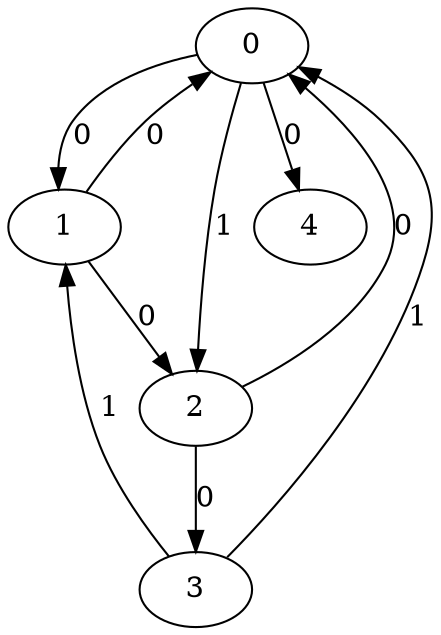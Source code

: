 // Source:2071 Canonical: -1 0 1 -1 0 0 -1 0 -1 -1 0 -1 -1 0 -1 1 1 -1 -1 -1 -1 -1 -1 -1 -1
digraph HRA_from_2071_graph_000 {
  0 -> 1 [label="0"];
  0 -> 2 [label="1"];
  1 -> 0 [label="0"];
  1 -> 2 [label="0"];
  2 -> 0 [label="0"];
  2 -> 3 [label="0"];
  3 -> 0 [label="1"];
  3 -> 1 [label="1"];
  0 -> 4 [label="0"];
}

// Source:2071 Canonical: -1 0 1 -1 0 0 -1 0 -1 -1 0 -1 -1 0 -1 1 1 -1 -1 -1 0 -1 -1 -1 -1
digraph HRA_from_2071_graph_001 {
  0 -> 1 [label="0"];
  0 -> 2 [label="1"];
  1 -> 0 [label="0"];
  1 -> 2 [label="0"];
  2 -> 0 [label="0"];
  2 -> 3 [label="0"];
  3 -> 0 [label="1"];
  3 -> 1 [label="1"];
  0 -> 4 [label="0"];
  4 -> 0 [label="0"];
}

// Source:2071 Canonical: -1 0 1 -1 -1 0 -1 0 -1 0 0 -1 -1 0 -1 1 1 -1 -1 -1 -1 -1 -1 -1 -1
digraph HRA_from_2071_graph_002 {
  0 -> 1 [label="0"];
  0 -> 2 [label="1"];
  1 -> 0 [label="0"];
  1 -> 2 [label="0"];
  2 -> 0 [label="0"];
  2 -> 3 [label="0"];
  3 -> 0 [label="1"];
  3 -> 1 [label="1"];
  1 -> 4 [label="0"];
}

// Source:2071 Canonical: -1 0 1 -1 0 0 -1 0 -1 0 0 -1 -1 0 -1 1 1 -1 -1 -1 -1 -1 -1 -1 -1
digraph HRA_from_2071_graph_003 {
  0 -> 1 [label="0"];
  0 -> 2 [label="1"];
  1 -> 0 [label="0"];
  1 -> 2 [label="0"];
  2 -> 0 [label="0"];
  2 -> 3 [label="0"];
  3 -> 0 [label="1"];
  3 -> 1 [label="1"];
  0 -> 4 [label="0"];
  1 -> 4 [label="0"];
}

// Source:2071 Canonical: -1 0 1 -1 -1 0 -1 0 -1 0 0 -1 -1 0 -1 1 1 -1 -1 -1 0 -1 -1 -1 -1
digraph HRA_from_2071_graph_004 {
  0 -> 1 [label="0"];
  0 -> 2 [label="1"];
  1 -> 0 [label="0"];
  1 -> 2 [label="0"];
  2 -> 0 [label="0"];
  2 -> 3 [label="0"];
  3 -> 0 [label="1"];
  3 -> 1 [label="1"];
  4 -> 0 [label="0"];
  1 -> 4 [label="0"];
}

// Source:2071 Canonical: -1 0 1 -1 0 0 -1 0 -1 0 0 -1 -1 0 -1 1 1 -1 -1 -1 0 -1 -1 -1 -1
digraph HRA_from_2071_graph_005 {
  0 -> 1 [label="0"];
  0 -> 2 [label="1"];
  1 -> 0 [label="0"];
  1 -> 2 [label="0"];
  2 -> 0 [label="0"];
  2 -> 3 [label="0"];
  3 -> 0 [label="1"];
  3 -> 1 [label="1"];
  0 -> 4 [label="0"];
  4 -> 0 [label="0"];
  1 -> 4 [label="0"];
}

// Source:2071 Canonical: -1 0 1 -1 0 0 -1 0 -1 -1 0 -1 -1 0 -1 1 1 -1 -1 -1 -1 0 -1 -1 -1
digraph HRA_from_2071_graph_006 {
  0 -> 1 [label="0"];
  0 -> 2 [label="1"];
  1 -> 0 [label="0"];
  1 -> 2 [label="0"];
  2 -> 0 [label="0"];
  2 -> 3 [label="0"];
  3 -> 0 [label="1"];
  3 -> 1 [label="1"];
  0 -> 4 [label="0"];
  4 -> 1 [label="0"];
}

// Source:2071 Canonical: -1 0 1 -1 0 0 -1 0 -1 -1 0 -1 -1 0 -1 1 1 -1 -1 -1 0 0 -1 -1 -1
digraph HRA_from_2071_graph_007 {
  0 -> 1 [label="0"];
  0 -> 2 [label="1"];
  1 -> 0 [label="0"];
  1 -> 2 [label="0"];
  2 -> 0 [label="0"];
  2 -> 3 [label="0"];
  3 -> 0 [label="1"];
  3 -> 1 [label="1"];
  0 -> 4 [label="0"];
  4 -> 0 [label="0"];
  4 -> 1 [label="0"];
}

// Source:2071 Canonical: -1 0 1 -1 -1 0 -1 0 -1 0 0 -1 -1 0 -1 1 1 -1 -1 -1 -1 0 -1 -1 -1
digraph HRA_from_2071_graph_008 {
  0 -> 1 [label="0"];
  0 -> 2 [label="1"];
  1 -> 0 [label="0"];
  1 -> 2 [label="0"];
  2 -> 0 [label="0"];
  2 -> 3 [label="0"];
  3 -> 0 [label="1"];
  3 -> 1 [label="1"];
  1 -> 4 [label="0"];
  4 -> 1 [label="0"];
}

// Source:2071 Canonical: -1 0 1 -1 0 0 -1 0 -1 0 0 -1 -1 0 -1 1 1 -1 -1 -1 -1 0 -1 -1 -1
digraph HRA_from_2071_graph_009 {
  0 -> 1 [label="0"];
  0 -> 2 [label="1"];
  1 -> 0 [label="0"];
  1 -> 2 [label="0"];
  2 -> 0 [label="0"];
  2 -> 3 [label="0"];
  3 -> 0 [label="1"];
  3 -> 1 [label="1"];
  0 -> 4 [label="0"];
  1 -> 4 [label="0"];
  4 -> 1 [label="0"];
}

// Source:2071 Canonical: -1 0 1 -1 -1 0 -1 0 -1 0 0 -1 -1 0 -1 1 1 -1 -1 -1 0 0 -1 -1 -1
digraph HRA_from_2071_graph_010 {
  0 -> 1 [label="0"];
  0 -> 2 [label="1"];
  1 -> 0 [label="0"];
  1 -> 2 [label="0"];
  2 -> 0 [label="0"];
  2 -> 3 [label="0"];
  3 -> 0 [label="1"];
  3 -> 1 [label="1"];
  4 -> 0 [label="0"];
  1 -> 4 [label="0"];
  4 -> 1 [label="0"];
}

// Source:2071 Canonical: -1 0 1 -1 0 0 -1 0 -1 0 0 -1 -1 0 -1 1 1 -1 -1 -1 0 0 -1 -1 -1
digraph HRA_from_2071_graph_011 {
  0 -> 1 [label="0"];
  0 -> 2 [label="1"];
  1 -> 0 [label="0"];
  1 -> 2 [label="0"];
  2 -> 0 [label="0"];
  2 -> 3 [label="0"];
  3 -> 0 [label="1"];
  3 -> 1 [label="1"];
  0 -> 4 [label="0"];
  4 -> 0 [label="0"];
  1 -> 4 [label="0"];
  4 -> 1 [label="0"];
}

// Source:2071 Canonical: -1 0 1 -1 -1 0 -1 0 -1 -1 0 -1 -1 0 0 1 1 -1 -1 -1 -1 -1 -1 -1 -1
digraph HRA_from_2071_graph_012 {
  0 -> 1 [label="0"];
  0 -> 2 [label="1"];
  1 -> 0 [label="0"];
  1 -> 2 [label="0"];
  2 -> 0 [label="0"];
  2 -> 3 [label="0"];
  3 -> 0 [label="1"];
  3 -> 1 [label="1"];
  2 -> 4 [label="0"];
}

// Source:2071 Canonical: -1 0 1 -1 0 0 -1 0 -1 -1 0 -1 -1 0 0 1 1 -1 -1 -1 -1 -1 -1 -1 -1
digraph HRA_from_2071_graph_013 {
  0 -> 1 [label="0"];
  0 -> 2 [label="1"];
  1 -> 0 [label="0"];
  1 -> 2 [label="0"];
  2 -> 0 [label="0"];
  2 -> 3 [label="0"];
  3 -> 0 [label="1"];
  3 -> 1 [label="1"];
  0 -> 4 [label="0"];
  2 -> 4 [label="0"];
}

// Source:2071 Canonical: -1 0 1 -1 -1 0 -1 0 -1 -1 0 -1 -1 0 0 1 1 -1 -1 -1 0 -1 -1 -1 -1
digraph HRA_from_2071_graph_014 {
  0 -> 1 [label="0"];
  0 -> 2 [label="1"];
  1 -> 0 [label="0"];
  1 -> 2 [label="0"];
  2 -> 0 [label="0"];
  2 -> 3 [label="0"];
  3 -> 0 [label="1"];
  3 -> 1 [label="1"];
  4 -> 0 [label="0"];
  2 -> 4 [label="0"];
}

// Source:2071 Canonical: -1 0 1 -1 0 0 -1 0 -1 -1 0 -1 -1 0 0 1 1 -1 -1 -1 0 -1 -1 -1 -1
digraph HRA_from_2071_graph_015 {
  0 -> 1 [label="0"];
  0 -> 2 [label="1"];
  1 -> 0 [label="0"];
  1 -> 2 [label="0"];
  2 -> 0 [label="0"];
  2 -> 3 [label="0"];
  3 -> 0 [label="1"];
  3 -> 1 [label="1"];
  0 -> 4 [label="0"];
  4 -> 0 [label="0"];
  2 -> 4 [label="0"];
}

// Source:2071 Canonical: -1 0 1 -1 -1 0 -1 0 -1 0 0 -1 -1 0 0 1 1 -1 -1 -1 -1 -1 -1 -1 -1
digraph HRA_from_2071_graph_016 {
  0 -> 1 [label="0"];
  0 -> 2 [label="1"];
  1 -> 0 [label="0"];
  1 -> 2 [label="0"];
  2 -> 0 [label="0"];
  2 -> 3 [label="0"];
  3 -> 0 [label="1"];
  3 -> 1 [label="1"];
  1 -> 4 [label="0"];
  2 -> 4 [label="0"];
}

// Source:2071 Canonical: -1 0 1 -1 0 0 -1 0 -1 0 0 -1 -1 0 0 1 1 -1 -1 -1 -1 -1 -1 -1 -1
digraph HRA_from_2071_graph_017 {
  0 -> 1 [label="0"];
  0 -> 2 [label="1"];
  1 -> 0 [label="0"];
  1 -> 2 [label="0"];
  2 -> 0 [label="0"];
  2 -> 3 [label="0"];
  3 -> 0 [label="1"];
  3 -> 1 [label="1"];
  0 -> 4 [label="0"];
  1 -> 4 [label="0"];
  2 -> 4 [label="0"];
}

// Source:2071 Canonical: -1 0 1 -1 -1 0 -1 0 -1 0 0 -1 -1 0 0 1 1 -1 -1 -1 0 -1 -1 -1 -1
digraph HRA_from_2071_graph_018 {
  0 -> 1 [label="0"];
  0 -> 2 [label="1"];
  1 -> 0 [label="0"];
  1 -> 2 [label="0"];
  2 -> 0 [label="0"];
  2 -> 3 [label="0"];
  3 -> 0 [label="1"];
  3 -> 1 [label="1"];
  4 -> 0 [label="0"];
  1 -> 4 [label="0"];
  2 -> 4 [label="0"];
}

// Source:2071 Canonical: -1 0 1 -1 0 0 -1 0 -1 0 0 -1 -1 0 0 1 1 -1 -1 -1 0 -1 -1 -1 -1
digraph HRA_from_2071_graph_019 {
  0 -> 1 [label="0"];
  0 -> 2 [label="1"];
  1 -> 0 [label="0"];
  1 -> 2 [label="0"];
  2 -> 0 [label="0"];
  2 -> 3 [label="0"];
  3 -> 0 [label="1"];
  3 -> 1 [label="1"];
  0 -> 4 [label="0"];
  4 -> 0 [label="0"];
  1 -> 4 [label="0"];
  2 -> 4 [label="0"];
}

// Source:2071 Canonical: -1 0 1 -1 -1 0 -1 0 -1 -1 0 -1 -1 0 0 1 1 -1 -1 -1 -1 0 -1 -1 -1
digraph HRA_from_2071_graph_020 {
  0 -> 1 [label="0"];
  0 -> 2 [label="1"];
  1 -> 0 [label="0"];
  1 -> 2 [label="0"];
  2 -> 0 [label="0"];
  2 -> 3 [label="0"];
  3 -> 0 [label="1"];
  3 -> 1 [label="1"];
  4 -> 1 [label="0"];
  2 -> 4 [label="0"];
}

// Source:2071 Canonical: -1 0 1 -1 0 0 -1 0 -1 -1 0 -1 -1 0 0 1 1 -1 -1 -1 -1 0 -1 -1 -1
digraph HRA_from_2071_graph_021 {
  0 -> 1 [label="0"];
  0 -> 2 [label="1"];
  1 -> 0 [label="0"];
  1 -> 2 [label="0"];
  2 -> 0 [label="0"];
  2 -> 3 [label="0"];
  3 -> 0 [label="1"];
  3 -> 1 [label="1"];
  0 -> 4 [label="0"];
  4 -> 1 [label="0"];
  2 -> 4 [label="0"];
}

// Source:2071 Canonical: -1 0 1 -1 -1 0 -1 0 -1 -1 0 -1 -1 0 0 1 1 -1 -1 -1 0 0 -1 -1 -1
digraph HRA_from_2071_graph_022 {
  0 -> 1 [label="0"];
  0 -> 2 [label="1"];
  1 -> 0 [label="0"];
  1 -> 2 [label="0"];
  2 -> 0 [label="0"];
  2 -> 3 [label="0"];
  3 -> 0 [label="1"];
  3 -> 1 [label="1"];
  4 -> 0 [label="0"];
  4 -> 1 [label="0"];
  2 -> 4 [label="0"];
}

// Source:2071 Canonical: -1 0 1 -1 0 0 -1 0 -1 -1 0 -1 -1 0 0 1 1 -1 -1 -1 0 0 -1 -1 -1
digraph HRA_from_2071_graph_023 {
  0 -> 1 [label="0"];
  0 -> 2 [label="1"];
  1 -> 0 [label="0"];
  1 -> 2 [label="0"];
  2 -> 0 [label="0"];
  2 -> 3 [label="0"];
  3 -> 0 [label="1"];
  3 -> 1 [label="1"];
  0 -> 4 [label="0"];
  4 -> 0 [label="0"];
  4 -> 1 [label="0"];
  2 -> 4 [label="0"];
}

// Source:2071 Canonical: -1 0 1 -1 -1 0 -1 0 -1 0 0 -1 -1 0 0 1 1 -1 -1 -1 -1 0 -1 -1 -1
digraph HRA_from_2071_graph_024 {
  0 -> 1 [label="0"];
  0 -> 2 [label="1"];
  1 -> 0 [label="0"];
  1 -> 2 [label="0"];
  2 -> 0 [label="0"];
  2 -> 3 [label="0"];
  3 -> 0 [label="1"];
  3 -> 1 [label="1"];
  1 -> 4 [label="0"];
  4 -> 1 [label="0"];
  2 -> 4 [label="0"];
}

// Source:2071 Canonical: -1 0 1 -1 0 0 -1 0 -1 0 0 -1 -1 0 0 1 1 -1 -1 -1 -1 0 -1 -1 -1
digraph HRA_from_2071_graph_025 {
  0 -> 1 [label="0"];
  0 -> 2 [label="1"];
  1 -> 0 [label="0"];
  1 -> 2 [label="0"];
  2 -> 0 [label="0"];
  2 -> 3 [label="0"];
  3 -> 0 [label="1"];
  3 -> 1 [label="1"];
  0 -> 4 [label="0"];
  1 -> 4 [label="0"];
  4 -> 1 [label="0"];
  2 -> 4 [label="0"];
}

// Source:2071 Canonical: -1 0 1 -1 -1 0 -1 0 -1 0 0 -1 -1 0 0 1 1 -1 -1 -1 0 0 -1 -1 -1
digraph HRA_from_2071_graph_026 {
  0 -> 1 [label="0"];
  0 -> 2 [label="1"];
  1 -> 0 [label="0"];
  1 -> 2 [label="0"];
  2 -> 0 [label="0"];
  2 -> 3 [label="0"];
  3 -> 0 [label="1"];
  3 -> 1 [label="1"];
  4 -> 0 [label="0"];
  1 -> 4 [label="0"];
  4 -> 1 [label="0"];
  2 -> 4 [label="0"];
}

// Source:2071 Canonical: -1 0 1 -1 0 0 -1 0 -1 0 0 -1 -1 0 0 1 1 -1 -1 -1 0 0 -1 -1 -1
digraph HRA_from_2071_graph_027 {
  0 -> 1 [label="0"];
  0 -> 2 [label="1"];
  1 -> 0 [label="0"];
  1 -> 2 [label="0"];
  2 -> 0 [label="0"];
  2 -> 3 [label="0"];
  3 -> 0 [label="1"];
  3 -> 1 [label="1"];
  0 -> 4 [label="0"];
  4 -> 0 [label="0"];
  1 -> 4 [label="0"];
  4 -> 1 [label="0"];
  2 -> 4 [label="0"];
}

// Source:2071 Canonical: -1 0 1 -1 0 0 -1 0 -1 -1 0 -1 -1 0 -1 1 1 -1 -1 -1 -1 -1 0 -1 -1
digraph HRA_from_2071_graph_028 {
  0 -> 1 [label="0"];
  0 -> 2 [label="1"];
  1 -> 0 [label="0"];
  1 -> 2 [label="0"];
  2 -> 0 [label="0"];
  2 -> 3 [label="0"];
  3 -> 0 [label="1"];
  3 -> 1 [label="1"];
  0 -> 4 [label="0"];
  4 -> 2 [label="0"];
}

// Source:2071 Canonical: -1 0 1 -1 0 0 -1 0 -1 -1 0 -1 -1 0 -1 1 1 -1 -1 -1 0 -1 0 -1 -1
digraph HRA_from_2071_graph_029 {
  0 -> 1 [label="0"];
  0 -> 2 [label="1"];
  1 -> 0 [label="0"];
  1 -> 2 [label="0"];
  2 -> 0 [label="0"];
  2 -> 3 [label="0"];
  3 -> 0 [label="1"];
  3 -> 1 [label="1"];
  0 -> 4 [label="0"];
  4 -> 0 [label="0"];
  4 -> 2 [label="0"];
}

// Source:2071 Canonical: -1 0 1 -1 -1 0 -1 0 -1 0 0 -1 -1 0 -1 1 1 -1 -1 -1 -1 -1 0 -1 -1
digraph HRA_from_2071_graph_030 {
  0 -> 1 [label="0"];
  0 -> 2 [label="1"];
  1 -> 0 [label="0"];
  1 -> 2 [label="0"];
  2 -> 0 [label="0"];
  2 -> 3 [label="0"];
  3 -> 0 [label="1"];
  3 -> 1 [label="1"];
  1 -> 4 [label="0"];
  4 -> 2 [label="0"];
}

// Source:2071 Canonical: -1 0 1 -1 0 0 -1 0 -1 0 0 -1 -1 0 -1 1 1 -1 -1 -1 -1 -1 0 -1 -1
digraph HRA_from_2071_graph_031 {
  0 -> 1 [label="0"];
  0 -> 2 [label="1"];
  1 -> 0 [label="0"];
  1 -> 2 [label="0"];
  2 -> 0 [label="0"];
  2 -> 3 [label="0"];
  3 -> 0 [label="1"];
  3 -> 1 [label="1"];
  0 -> 4 [label="0"];
  1 -> 4 [label="0"];
  4 -> 2 [label="0"];
}

// Source:2071 Canonical: -1 0 1 -1 -1 0 -1 0 -1 0 0 -1 -1 0 -1 1 1 -1 -1 -1 0 -1 0 -1 -1
digraph HRA_from_2071_graph_032 {
  0 -> 1 [label="0"];
  0 -> 2 [label="1"];
  1 -> 0 [label="0"];
  1 -> 2 [label="0"];
  2 -> 0 [label="0"];
  2 -> 3 [label="0"];
  3 -> 0 [label="1"];
  3 -> 1 [label="1"];
  4 -> 0 [label="0"];
  1 -> 4 [label="0"];
  4 -> 2 [label="0"];
}

// Source:2071 Canonical: -1 0 1 -1 0 0 -1 0 -1 0 0 -1 -1 0 -1 1 1 -1 -1 -1 0 -1 0 -1 -1
digraph HRA_from_2071_graph_033 {
  0 -> 1 [label="0"];
  0 -> 2 [label="1"];
  1 -> 0 [label="0"];
  1 -> 2 [label="0"];
  2 -> 0 [label="0"];
  2 -> 3 [label="0"];
  3 -> 0 [label="1"];
  3 -> 1 [label="1"];
  0 -> 4 [label="0"];
  4 -> 0 [label="0"];
  1 -> 4 [label="0"];
  4 -> 2 [label="0"];
}

// Source:2071 Canonical: -1 0 1 -1 0 0 -1 0 -1 -1 0 -1 -1 0 -1 1 1 -1 -1 -1 -1 0 0 -1 -1
digraph HRA_from_2071_graph_034 {
  0 -> 1 [label="0"];
  0 -> 2 [label="1"];
  1 -> 0 [label="0"];
  1 -> 2 [label="0"];
  2 -> 0 [label="0"];
  2 -> 3 [label="0"];
  3 -> 0 [label="1"];
  3 -> 1 [label="1"];
  0 -> 4 [label="0"];
  4 -> 1 [label="0"];
  4 -> 2 [label="0"];
}

// Source:2071 Canonical: -1 0 1 -1 0 0 -1 0 -1 -1 0 -1 -1 0 -1 1 1 -1 -1 -1 0 0 0 -1 -1
digraph HRA_from_2071_graph_035 {
  0 -> 1 [label="0"];
  0 -> 2 [label="1"];
  1 -> 0 [label="0"];
  1 -> 2 [label="0"];
  2 -> 0 [label="0"];
  2 -> 3 [label="0"];
  3 -> 0 [label="1"];
  3 -> 1 [label="1"];
  0 -> 4 [label="0"];
  4 -> 0 [label="0"];
  4 -> 1 [label="0"];
  4 -> 2 [label="0"];
}

// Source:2071 Canonical: -1 0 1 -1 -1 0 -1 0 -1 0 0 -1 -1 0 -1 1 1 -1 -1 -1 -1 0 0 -1 -1
digraph HRA_from_2071_graph_036 {
  0 -> 1 [label="0"];
  0 -> 2 [label="1"];
  1 -> 0 [label="0"];
  1 -> 2 [label="0"];
  2 -> 0 [label="0"];
  2 -> 3 [label="0"];
  3 -> 0 [label="1"];
  3 -> 1 [label="1"];
  1 -> 4 [label="0"];
  4 -> 1 [label="0"];
  4 -> 2 [label="0"];
}

// Source:2071 Canonical: -1 0 1 -1 0 0 -1 0 -1 0 0 -1 -1 0 -1 1 1 -1 -1 -1 -1 0 0 -1 -1
digraph HRA_from_2071_graph_037 {
  0 -> 1 [label="0"];
  0 -> 2 [label="1"];
  1 -> 0 [label="0"];
  1 -> 2 [label="0"];
  2 -> 0 [label="0"];
  2 -> 3 [label="0"];
  3 -> 0 [label="1"];
  3 -> 1 [label="1"];
  0 -> 4 [label="0"];
  1 -> 4 [label="0"];
  4 -> 1 [label="0"];
  4 -> 2 [label="0"];
}

// Source:2071 Canonical: -1 0 1 -1 -1 0 -1 0 -1 0 0 -1 -1 0 -1 1 1 -1 -1 -1 0 0 0 -1 -1
digraph HRA_from_2071_graph_038 {
  0 -> 1 [label="0"];
  0 -> 2 [label="1"];
  1 -> 0 [label="0"];
  1 -> 2 [label="0"];
  2 -> 0 [label="0"];
  2 -> 3 [label="0"];
  3 -> 0 [label="1"];
  3 -> 1 [label="1"];
  4 -> 0 [label="0"];
  1 -> 4 [label="0"];
  4 -> 1 [label="0"];
  4 -> 2 [label="0"];
}

// Source:2071 Canonical: -1 0 1 -1 0 0 -1 0 -1 0 0 -1 -1 0 -1 1 1 -1 -1 -1 0 0 0 -1 -1
digraph HRA_from_2071_graph_039 {
  0 -> 1 [label="0"];
  0 -> 2 [label="1"];
  1 -> 0 [label="0"];
  1 -> 2 [label="0"];
  2 -> 0 [label="0"];
  2 -> 3 [label="0"];
  3 -> 0 [label="1"];
  3 -> 1 [label="1"];
  0 -> 4 [label="0"];
  4 -> 0 [label="0"];
  1 -> 4 [label="0"];
  4 -> 1 [label="0"];
  4 -> 2 [label="0"];
}

// Source:2071 Canonical: -1 0 1 -1 -1 0 -1 0 -1 -1 0 -1 -1 0 0 1 1 -1 -1 -1 -1 -1 0 -1 -1
digraph HRA_from_2071_graph_040 {
  0 -> 1 [label="0"];
  0 -> 2 [label="1"];
  1 -> 0 [label="0"];
  1 -> 2 [label="0"];
  2 -> 0 [label="0"];
  2 -> 3 [label="0"];
  3 -> 0 [label="1"];
  3 -> 1 [label="1"];
  2 -> 4 [label="0"];
  4 -> 2 [label="0"];
}

// Source:2071 Canonical: -1 0 1 -1 0 0 -1 0 -1 -1 0 -1 -1 0 0 1 1 -1 -1 -1 -1 -1 0 -1 -1
digraph HRA_from_2071_graph_041 {
  0 -> 1 [label="0"];
  0 -> 2 [label="1"];
  1 -> 0 [label="0"];
  1 -> 2 [label="0"];
  2 -> 0 [label="0"];
  2 -> 3 [label="0"];
  3 -> 0 [label="1"];
  3 -> 1 [label="1"];
  0 -> 4 [label="0"];
  2 -> 4 [label="0"];
  4 -> 2 [label="0"];
}

// Source:2071 Canonical: -1 0 1 -1 -1 0 -1 0 -1 -1 0 -1 -1 0 0 1 1 -1 -1 -1 0 -1 0 -1 -1
digraph HRA_from_2071_graph_042 {
  0 -> 1 [label="0"];
  0 -> 2 [label="1"];
  1 -> 0 [label="0"];
  1 -> 2 [label="0"];
  2 -> 0 [label="0"];
  2 -> 3 [label="0"];
  3 -> 0 [label="1"];
  3 -> 1 [label="1"];
  4 -> 0 [label="0"];
  2 -> 4 [label="0"];
  4 -> 2 [label="0"];
}

// Source:2071 Canonical: -1 0 1 -1 0 0 -1 0 -1 -1 0 -1 -1 0 0 1 1 -1 -1 -1 0 -1 0 -1 -1
digraph HRA_from_2071_graph_043 {
  0 -> 1 [label="0"];
  0 -> 2 [label="1"];
  1 -> 0 [label="0"];
  1 -> 2 [label="0"];
  2 -> 0 [label="0"];
  2 -> 3 [label="0"];
  3 -> 0 [label="1"];
  3 -> 1 [label="1"];
  0 -> 4 [label="0"];
  4 -> 0 [label="0"];
  2 -> 4 [label="0"];
  4 -> 2 [label="0"];
}

// Source:2071 Canonical: -1 0 1 -1 -1 0 -1 0 -1 0 0 -1 -1 0 0 1 1 -1 -1 -1 -1 -1 0 -1 -1
digraph HRA_from_2071_graph_044 {
  0 -> 1 [label="0"];
  0 -> 2 [label="1"];
  1 -> 0 [label="0"];
  1 -> 2 [label="0"];
  2 -> 0 [label="0"];
  2 -> 3 [label="0"];
  3 -> 0 [label="1"];
  3 -> 1 [label="1"];
  1 -> 4 [label="0"];
  2 -> 4 [label="0"];
  4 -> 2 [label="0"];
}

// Source:2071 Canonical: -1 0 1 -1 0 0 -1 0 -1 0 0 -1 -1 0 0 1 1 -1 -1 -1 -1 -1 0 -1 -1
digraph HRA_from_2071_graph_045 {
  0 -> 1 [label="0"];
  0 -> 2 [label="1"];
  1 -> 0 [label="0"];
  1 -> 2 [label="0"];
  2 -> 0 [label="0"];
  2 -> 3 [label="0"];
  3 -> 0 [label="1"];
  3 -> 1 [label="1"];
  0 -> 4 [label="0"];
  1 -> 4 [label="0"];
  2 -> 4 [label="0"];
  4 -> 2 [label="0"];
}

// Source:2071 Canonical: -1 0 1 -1 -1 0 -1 0 -1 0 0 -1 -1 0 0 1 1 -1 -1 -1 0 -1 0 -1 -1
digraph HRA_from_2071_graph_046 {
  0 -> 1 [label="0"];
  0 -> 2 [label="1"];
  1 -> 0 [label="0"];
  1 -> 2 [label="0"];
  2 -> 0 [label="0"];
  2 -> 3 [label="0"];
  3 -> 0 [label="1"];
  3 -> 1 [label="1"];
  4 -> 0 [label="0"];
  1 -> 4 [label="0"];
  2 -> 4 [label="0"];
  4 -> 2 [label="0"];
}

// Source:2071 Canonical: -1 0 1 -1 0 0 -1 0 -1 0 0 -1 -1 0 0 1 1 -1 -1 -1 0 -1 0 -1 -1
digraph HRA_from_2071_graph_047 {
  0 -> 1 [label="0"];
  0 -> 2 [label="1"];
  1 -> 0 [label="0"];
  1 -> 2 [label="0"];
  2 -> 0 [label="0"];
  2 -> 3 [label="0"];
  3 -> 0 [label="1"];
  3 -> 1 [label="1"];
  0 -> 4 [label="0"];
  4 -> 0 [label="0"];
  1 -> 4 [label="0"];
  2 -> 4 [label="0"];
  4 -> 2 [label="0"];
}

// Source:2071 Canonical: -1 0 1 -1 -1 0 -1 0 -1 -1 0 -1 -1 0 0 1 1 -1 -1 -1 -1 0 0 -1 -1
digraph HRA_from_2071_graph_048 {
  0 -> 1 [label="0"];
  0 -> 2 [label="1"];
  1 -> 0 [label="0"];
  1 -> 2 [label="0"];
  2 -> 0 [label="0"];
  2 -> 3 [label="0"];
  3 -> 0 [label="1"];
  3 -> 1 [label="1"];
  4 -> 1 [label="0"];
  2 -> 4 [label="0"];
  4 -> 2 [label="0"];
}

// Source:2071 Canonical: -1 0 1 -1 0 0 -1 0 -1 -1 0 -1 -1 0 0 1 1 -1 -1 -1 -1 0 0 -1 -1
digraph HRA_from_2071_graph_049 {
  0 -> 1 [label="0"];
  0 -> 2 [label="1"];
  1 -> 0 [label="0"];
  1 -> 2 [label="0"];
  2 -> 0 [label="0"];
  2 -> 3 [label="0"];
  3 -> 0 [label="1"];
  3 -> 1 [label="1"];
  0 -> 4 [label="0"];
  4 -> 1 [label="0"];
  2 -> 4 [label="0"];
  4 -> 2 [label="0"];
}

// Source:2071 Canonical: -1 0 1 -1 -1 0 -1 0 -1 -1 0 -1 -1 0 0 1 1 -1 -1 -1 0 0 0 -1 -1
digraph HRA_from_2071_graph_050 {
  0 -> 1 [label="0"];
  0 -> 2 [label="1"];
  1 -> 0 [label="0"];
  1 -> 2 [label="0"];
  2 -> 0 [label="0"];
  2 -> 3 [label="0"];
  3 -> 0 [label="1"];
  3 -> 1 [label="1"];
  4 -> 0 [label="0"];
  4 -> 1 [label="0"];
  2 -> 4 [label="0"];
  4 -> 2 [label="0"];
}

// Source:2071 Canonical: -1 0 1 -1 0 0 -1 0 -1 -1 0 -1 -1 0 0 1 1 -1 -1 -1 0 0 0 -1 -1
digraph HRA_from_2071_graph_051 {
  0 -> 1 [label="0"];
  0 -> 2 [label="1"];
  1 -> 0 [label="0"];
  1 -> 2 [label="0"];
  2 -> 0 [label="0"];
  2 -> 3 [label="0"];
  3 -> 0 [label="1"];
  3 -> 1 [label="1"];
  0 -> 4 [label="0"];
  4 -> 0 [label="0"];
  4 -> 1 [label="0"];
  2 -> 4 [label="0"];
  4 -> 2 [label="0"];
}

// Source:2071 Canonical: -1 0 1 -1 -1 0 -1 0 -1 0 0 -1 -1 0 0 1 1 -1 -1 -1 -1 0 0 -1 -1
digraph HRA_from_2071_graph_052 {
  0 -> 1 [label="0"];
  0 -> 2 [label="1"];
  1 -> 0 [label="0"];
  1 -> 2 [label="0"];
  2 -> 0 [label="0"];
  2 -> 3 [label="0"];
  3 -> 0 [label="1"];
  3 -> 1 [label="1"];
  1 -> 4 [label="0"];
  4 -> 1 [label="0"];
  2 -> 4 [label="0"];
  4 -> 2 [label="0"];
}

// Source:2071 Canonical: -1 0 1 -1 0 0 -1 0 -1 0 0 -1 -1 0 0 1 1 -1 -1 -1 -1 0 0 -1 -1
digraph HRA_from_2071_graph_053 {
  0 -> 1 [label="0"];
  0 -> 2 [label="1"];
  1 -> 0 [label="0"];
  1 -> 2 [label="0"];
  2 -> 0 [label="0"];
  2 -> 3 [label="0"];
  3 -> 0 [label="1"];
  3 -> 1 [label="1"];
  0 -> 4 [label="0"];
  1 -> 4 [label="0"];
  4 -> 1 [label="0"];
  2 -> 4 [label="0"];
  4 -> 2 [label="0"];
}

// Source:2071 Canonical: -1 0 1 -1 -1 0 -1 0 -1 0 0 -1 -1 0 0 1 1 -1 -1 -1 0 0 0 -1 -1
digraph HRA_from_2071_graph_054 {
  0 -> 1 [label="0"];
  0 -> 2 [label="1"];
  1 -> 0 [label="0"];
  1 -> 2 [label="0"];
  2 -> 0 [label="0"];
  2 -> 3 [label="0"];
  3 -> 0 [label="1"];
  3 -> 1 [label="1"];
  4 -> 0 [label="0"];
  1 -> 4 [label="0"];
  4 -> 1 [label="0"];
  2 -> 4 [label="0"];
  4 -> 2 [label="0"];
}

// Source:2071 Canonical: -1 0 1 -1 0 0 -1 0 -1 0 0 -1 -1 0 0 1 1 -1 -1 -1 0 0 0 -1 -1
digraph HRA_from_2071_graph_055 {
  0 -> 1 [label="0"];
  0 -> 2 [label="1"];
  1 -> 0 [label="0"];
  1 -> 2 [label="0"];
  2 -> 0 [label="0"];
  2 -> 3 [label="0"];
  3 -> 0 [label="1"];
  3 -> 1 [label="1"];
  0 -> 4 [label="0"];
  4 -> 0 [label="0"];
  1 -> 4 [label="0"];
  4 -> 1 [label="0"];
  2 -> 4 [label="0"];
  4 -> 2 [label="0"];
}

// Source:2071 Canonical: -1 0 1 -1 -1 0 -1 0 -1 -1 0 -1 -1 0 -1 1 1 -1 -1 0 -1 -1 -1 -1 -1
digraph HRA_from_2071_graph_056 {
  0 -> 1 [label="0"];
  0 -> 2 [label="1"];
  1 -> 0 [label="0"];
  1 -> 2 [label="0"];
  2 -> 0 [label="0"];
  2 -> 3 [label="0"];
  3 -> 0 [label="1"];
  3 -> 1 [label="1"];
  3 -> 4 [label="0"];
}

// Source:2071 Canonical: -1 0 1 -1 0 0 -1 0 -1 -1 0 -1 -1 0 -1 1 1 -1 -1 0 -1 -1 -1 -1 -1
digraph HRA_from_2071_graph_057 {
  0 -> 1 [label="0"];
  0 -> 2 [label="1"];
  1 -> 0 [label="0"];
  1 -> 2 [label="0"];
  2 -> 0 [label="0"];
  2 -> 3 [label="0"];
  3 -> 0 [label="1"];
  3 -> 1 [label="1"];
  0 -> 4 [label="0"];
  3 -> 4 [label="0"];
}

// Source:2071 Canonical: -1 0 1 -1 -1 0 -1 0 -1 -1 0 -1 -1 0 -1 1 1 -1 -1 0 0 -1 -1 -1 -1
digraph HRA_from_2071_graph_058 {
  0 -> 1 [label="0"];
  0 -> 2 [label="1"];
  1 -> 0 [label="0"];
  1 -> 2 [label="0"];
  2 -> 0 [label="0"];
  2 -> 3 [label="0"];
  3 -> 0 [label="1"];
  3 -> 1 [label="1"];
  4 -> 0 [label="0"];
  3 -> 4 [label="0"];
}

// Source:2071 Canonical: -1 0 1 -1 0 0 -1 0 -1 -1 0 -1 -1 0 -1 1 1 -1 -1 0 0 -1 -1 -1 -1
digraph HRA_from_2071_graph_059 {
  0 -> 1 [label="0"];
  0 -> 2 [label="1"];
  1 -> 0 [label="0"];
  1 -> 2 [label="0"];
  2 -> 0 [label="0"];
  2 -> 3 [label="0"];
  3 -> 0 [label="1"];
  3 -> 1 [label="1"];
  0 -> 4 [label="0"];
  4 -> 0 [label="0"];
  3 -> 4 [label="0"];
}

// Source:2071 Canonical: -1 0 1 -1 -1 0 -1 0 -1 0 0 -1 -1 0 -1 1 1 -1 -1 0 -1 -1 -1 -1 -1
digraph HRA_from_2071_graph_060 {
  0 -> 1 [label="0"];
  0 -> 2 [label="1"];
  1 -> 0 [label="0"];
  1 -> 2 [label="0"];
  2 -> 0 [label="0"];
  2 -> 3 [label="0"];
  3 -> 0 [label="1"];
  3 -> 1 [label="1"];
  1 -> 4 [label="0"];
  3 -> 4 [label="0"];
}

// Source:2071 Canonical: -1 0 1 -1 0 0 -1 0 -1 0 0 -1 -1 0 -1 1 1 -1 -1 0 -1 -1 -1 -1 -1
digraph HRA_from_2071_graph_061 {
  0 -> 1 [label="0"];
  0 -> 2 [label="1"];
  1 -> 0 [label="0"];
  1 -> 2 [label="0"];
  2 -> 0 [label="0"];
  2 -> 3 [label="0"];
  3 -> 0 [label="1"];
  3 -> 1 [label="1"];
  0 -> 4 [label="0"];
  1 -> 4 [label="0"];
  3 -> 4 [label="0"];
}

// Source:2071 Canonical: -1 0 1 -1 -1 0 -1 0 -1 0 0 -1 -1 0 -1 1 1 -1 -1 0 0 -1 -1 -1 -1
digraph HRA_from_2071_graph_062 {
  0 -> 1 [label="0"];
  0 -> 2 [label="1"];
  1 -> 0 [label="0"];
  1 -> 2 [label="0"];
  2 -> 0 [label="0"];
  2 -> 3 [label="0"];
  3 -> 0 [label="1"];
  3 -> 1 [label="1"];
  4 -> 0 [label="0"];
  1 -> 4 [label="0"];
  3 -> 4 [label="0"];
}

// Source:2071 Canonical: -1 0 1 -1 0 0 -1 0 -1 0 0 -1 -1 0 -1 1 1 -1 -1 0 0 -1 -1 -1 -1
digraph HRA_from_2071_graph_063 {
  0 -> 1 [label="0"];
  0 -> 2 [label="1"];
  1 -> 0 [label="0"];
  1 -> 2 [label="0"];
  2 -> 0 [label="0"];
  2 -> 3 [label="0"];
  3 -> 0 [label="1"];
  3 -> 1 [label="1"];
  0 -> 4 [label="0"];
  4 -> 0 [label="0"];
  1 -> 4 [label="0"];
  3 -> 4 [label="0"];
}

// Source:2071 Canonical: -1 0 1 -1 -1 0 -1 0 -1 -1 0 -1 -1 0 -1 1 1 -1 -1 0 -1 0 -1 -1 -1
digraph HRA_from_2071_graph_064 {
  0 -> 1 [label="0"];
  0 -> 2 [label="1"];
  1 -> 0 [label="0"];
  1 -> 2 [label="0"];
  2 -> 0 [label="0"];
  2 -> 3 [label="0"];
  3 -> 0 [label="1"];
  3 -> 1 [label="1"];
  4 -> 1 [label="0"];
  3 -> 4 [label="0"];
}

// Source:2071 Canonical: -1 0 1 -1 0 0 -1 0 -1 -1 0 -1 -1 0 -1 1 1 -1 -1 0 -1 0 -1 -1 -1
digraph HRA_from_2071_graph_065 {
  0 -> 1 [label="0"];
  0 -> 2 [label="1"];
  1 -> 0 [label="0"];
  1 -> 2 [label="0"];
  2 -> 0 [label="0"];
  2 -> 3 [label="0"];
  3 -> 0 [label="1"];
  3 -> 1 [label="1"];
  0 -> 4 [label="0"];
  4 -> 1 [label="0"];
  3 -> 4 [label="0"];
}

// Source:2071 Canonical: -1 0 1 -1 -1 0 -1 0 -1 -1 0 -1 -1 0 -1 1 1 -1 -1 0 0 0 -1 -1 -1
digraph HRA_from_2071_graph_066 {
  0 -> 1 [label="0"];
  0 -> 2 [label="1"];
  1 -> 0 [label="0"];
  1 -> 2 [label="0"];
  2 -> 0 [label="0"];
  2 -> 3 [label="0"];
  3 -> 0 [label="1"];
  3 -> 1 [label="1"];
  4 -> 0 [label="0"];
  4 -> 1 [label="0"];
  3 -> 4 [label="0"];
}

// Source:2071 Canonical: -1 0 1 -1 0 0 -1 0 -1 -1 0 -1 -1 0 -1 1 1 -1 -1 0 0 0 -1 -1 -1
digraph HRA_from_2071_graph_067 {
  0 -> 1 [label="0"];
  0 -> 2 [label="1"];
  1 -> 0 [label="0"];
  1 -> 2 [label="0"];
  2 -> 0 [label="0"];
  2 -> 3 [label="0"];
  3 -> 0 [label="1"];
  3 -> 1 [label="1"];
  0 -> 4 [label="0"];
  4 -> 0 [label="0"];
  4 -> 1 [label="0"];
  3 -> 4 [label="0"];
}

// Source:2071 Canonical: -1 0 1 -1 -1 0 -1 0 -1 0 0 -1 -1 0 -1 1 1 -1 -1 0 -1 0 -1 -1 -1
digraph HRA_from_2071_graph_068 {
  0 -> 1 [label="0"];
  0 -> 2 [label="1"];
  1 -> 0 [label="0"];
  1 -> 2 [label="0"];
  2 -> 0 [label="0"];
  2 -> 3 [label="0"];
  3 -> 0 [label="1"];
  3 -> 1 [label="1"];
  1 -> 4 [label="0"];
  4 -> 1 [label="0"];
  3 -> 4 [label="0"];
}

// Source:2071 Canonical: -1 0 1 -1 0 0 -1 0 -1 0 0 -1 -1 0 -1 1 1 -1 -1 0 -1 0 -1 -1 -1
digraph HRA_from_2071_graph_069 {
  0 -> 1 [label="0"];
  0 -> 2 [label="1"];
  1 -> 0 [label="0"];
  1 -> 2 [label="0"];
  2 -> 0 [label="0"];
  2 -> 3 [label="0"];
  3 -> 0 [label="1"];
  3 -> 1 [label="1"];
  0 -> 4 [label="0"];
  1 -> 4 [label="0"];
  4 -> 1 [label="0"];
  3 -> 4 [label="0"];
}

// Source:2071 Canonical: -1 0 1 -1 -1 0 -1 0 -1 0 0 -1 -1 0 -1 1 1 -1 -1 0 0 0 -1 -1 -1
digraph HRA_from_2071_graph_070 {
  0 -> 1 [label="0"];
  0 -> 2 [label="1"];
  1 -> 0 [label="0"];
  1 -> 2 [label="0"];
  2 -> 0 [label="0"];
  2 -> 3 [label="0"];
  3 -> 0 [label="1"];
  3 -> 1 [label="1"];
  4 -> 0 [label="0"];
  1 -> 4 [label="0"];
  4 -> 1 [label="0"];
  3 -> 4 [label="0"];
}

// Source:2071 Canonical: -1 0 1 -1 0 0 -1 0 -1 0 0 -1 -1 0 -1 1 1 -1 -1 0 0 0 -1 -1 -1
digraph HRA_from_2071_graph_071 {
  0 -> 1 [label="0"];
  0 -> 2 [label="1"];
  1 -> 0 [label="0"];
  1 -> 2 [label="0"];
  2 -> 0 [label="0"];
  2 -> 3 [label="0"];
  3 -> 0 [label="1"];
  3 -> 1 [label="1"];
  0 -> 4 [label="0"];
  4 -> 0 [label="0"];
  1 -> 4 [label="0"];
  4 -> 1 [label="0"];
  3 -> 4 [label="0"];
}

// Source:2071 Canonical: -1 0 1 -1 -1 0 -1 0 -1 -1 0 -1 -1 0 0 1 1 -1 -1 0 -1 -1 -1 -1 -1
digraph HRA_from_2071_graph_072 {
  0 -> 1 [label="0"];
  0 -> 2 [label="1"];
  1 -> 0 [label="0"];
  1 -> 2 [label="0"];
  2 -> 0 [label="0"];
  2 -> 3 [label="0"];
  3 -> 0 [label="1"];
  3 -> 1 [label="1"];
  2 -> 4 [label="0"];
  3 -> 4 [label="0"];
}

// Source:2071 Canonical: -1 0 1 -1 0 0 -1 0 -1 -1 0 -1 -1 0 0 1 1 -1 -1 0 -1 -1 -1 -1 -1
digraph HRA_from_2071_graph_073 {
  0 -> 1 [label="0"];
  0 -> 2 [label="1"];
  1 -> 0 [label="0"];
  1 -> 2 [label="0"];
  2 -> 0 [label="0"];
  2 -> 3 [label="0"];
  3 -> 0 [label="1"];
  3 -> 1 [label="1"];
  0 -> 4 [label="0"];
  2 -> 4 [label="0"];
  3 -> 4 [label="0"];
}

// Source:2071 Canonical: -1 0 1 -1 -1 0 -1 0 -1 -1 0 -1 -1 0 0 1 1 -1 -1 0 0 -1 -1 -1 -1
digraph HRA_from_2071_graph_074 {
  0 -> 1 [label="0"];
  0 -> 2 [label="1"];
  1 -> 0 [label="0"];
  1 -> 2 [label="0"];
  2 -> 0 [label="0"];
  2 -> 3 [label="0"];
  3 -> 0 [label="1"];
  3 -> 1 [label="1"];
  4 -> 0 [label="0"];
  2 -> 4 [label="0"];
  3 -> 4 [label="0"];
}

// Source:2071 Canonical: -1 0 1 -1 0 0 -1 0 -1 -1 0 -1 -1 0 0 1 1 -1 -1 0 0 -1 -1 -1 -1
digraph HRA_from_2071_graph_075 {
  0 -> 1 [label="0"];
  0 -> 2 [label="1"];
  1 -> 0 [label="0"];
  1 -> 2 [label="0"];
  2 -> 0 [label="0"];
  2 -> 3 [label="0"];
  3 -> 0 [label="1"];
  3 -> 1 [label="1"];
  0 -> 4 [label="0"];
  4 -> 0 [label="0"];
  2 -> 4 [label="0"];
  3 -> 4 [label="0"];
}

// Source:2071 Canonical: -1 0 1 -1 -1 0 -1 0 -1 0 0 -1 -1 0 0 1 1 -1 -1 0 -1 -1 -1 -1 -1
digraph HRA_from_2071_graph_076 {
  0 -> 1 [label="0"];
  0 -> 2 [label="1"];
  1 -> 0 [label="0"];
  1 -> 2 [label="0"];
  2 -> 0 [label="0"];
  2 -> 3 [label="0"];
  3 -> 0 [label="1"];
  3 -> 1 [label="1"];
  1 -> 4 [label="0"];
  2 -> 4 [label="0"];
  3 -> 4 [label="0"];
}

// Source:2071 Canonical: -1 0 1 -1 0 0 -1 0 -1 0 0 -1 -1 0 0 1 1 -1 -1 0 -1 -1 -1 -1 -1
digraph HRA_from_2071_graph_077 {
  0 -> 1 [label="0"];
  0 -> 2 [label="1"];
  1 -> 0 [label="0"];
  1 -> 2 [label="0"];
  2 -> 0 [label="0"];
  2 -> 3 [label="0"];
  3 -> 0 [label="1"];
  3 -> 1 [label="1"];
  0 -> 4 [label="0"];
  1 -> 4 [label="0"];
  2 -> 4 [label="0"];
  3 -> 4 [label="0"];
}

// Source:2071 Canonical: -1 0 1 -1 -1 0 -1 0 -1 0 0 -1 -1 0 0 1 1 -1 -1 0 0 -1 -1 -1 -1
digraph HRA_from_2071_graph_078 {
  0 -> 1 [label="0"];
  0 -> 2 [label="1"];
  1 -> 0 [label="0"];
  1 -> 2 [label="0"];
  2 -> 0 [label="0"];
  2 -> 3 [label="0"];
  3 -> 0 [label="1"];
  3 -> 1 [label="1"];
  4 -> 0 [label="0"];
  1 -> 4 [label="0"];
  2 -> 4 [label="0"];
  3 -> 4 [label="0"];
}

// Source:2071 Canonical: -1 0 1 -1 0 0 -1 0 -1 0 0 -1 -1 0 0 1 1 -1 -1 0 0 -1 -1 -1 -1
digraph HRA_from_2071_graph_079 {
  0 -> 1 [label="0"];
  0 -> 2 [label="1"];
  1 -> 0 [label="0"];
  1 -> 2 [label="0"];
  2 -> 0 [label="0"];
  2 -> 3 [label="0"];
  3 -> 0 [label="1"];
  3 -> 1 [label="1"];
  0 -> 4 [label="0"];
  4 -> 0 [label="0"];
  1 -> 4 [label="0"];
  2 -> 4 [label="0"];
  3 -> 4 [label="0"];
}

// Source:2071 Canonical: -1 0 1 -1 -1 0 -1 0 -1 -1 0 -1 -1 0 0 1 1 -1 -1 0 -1 0 -1 -1 -1
digraph HRA_from_2071_graph_080 {
  0 -> 1 [label="0"];
  0 -> 2 [label="1"];
  1 -> 0 [label="0"];
  1 -> 2 [label="0"];
  2 -> 0 [label="0"];
  2 -> 3 [label="0"];
  3 -> 0 [label="1"];
  3 -> 1 [label="1"];
  4 -> 1 [label="0"];
  2 -> 4 [label="0"];
  3 -> 4 [label="0"];
}

// Source:2071 Canonical: -1 0 1 -1 0 0 -1 0 -1 -1 0 -1 -1 0 0 1 1 -1 -1 0 -1 0 -1 -1 -1
digraph HRA_from_2071_graph_081 {
  0 -> 1 [label="0"];
  0 -> 2 [label="1"];
  1 -> 0 [label="0"];
  1 -> 2 [label="0"];
  2 -> 0 [label="0"];
  2 -> 3 [label="0"];
  3 -> 0 [label="1"];
  3 -> 1 [label="1"];
  0 -> 4 [label="0"];
  4 -> 1 [label="0"];
  2 -> 4 [label="0"];
  3 -> 4 [label="0"];
}

// Source:2071 Canonical: -1 0 1 -1 -1 0 -1 0 -1 -1 0 -1 -1 0 0 1 1 -1 -1 0 0 0 -1 -1 -1
digraph HRA_from_2071_graph_082 {
  0 -> 1 [label="0"];
  0 -> 2 [label="1"];
  1 -> 0 [label="0"];
  1 -> 2 [label="0"];
  2 -> 0 [label="0"];
  2 -> 3 [label="0"];
  3 -> 0 [label="1"];
  3 -> 1 [label="1"];
  4 -> 0 [label="0"];
  4 -> 1 [label="0"];
  2 -> 4 [label="0"];
  3 -> 4 [label="0"];
}

// Source:2071 Canonical: -1 0 1 -1 0 0 -1 0 -1 -1 0 -1 -1 0 0 1 1 -1 -1 0 0 0 -1 -1 -1
digraph HRA_from_2071_graph_083 {
  0 -> 1 [label="0"];
  0 -> 2 [label="1"];
  1 -> 0 [label="0"];
  1 -> 2 [label="0"];
  2 -> 0 [label="0"];
  2 -> 3 [label="0"];
  3 -> 0 [label="1"];
  3 -> 1 [label="1"];
  0 -> 4 [label="0"];
  4 -> 0 [label="0"];
  4 -> 1 [label="0"];
  2 -> 4 [label="0"];
  3 -> 4 [label="0"];
}

// Source:2071 Canonical: -1 0 1 -1 -1 0 -1 0 -1 0 0 -1 -1 0 0 1 1 -1 -1 0 -1 0 -1 -1 -1
digraph HRA_from_2071_graph_084 {
  0 -> 1 [label="0"];
  0 -> 2 [label="1"];
  1 -> 0 [label="0"];
  1 -> 2 [label="0"];
  2 -> 0 [label="0"];
  2 -> 3 [label="0"];
  3 -> 0 [label="1"];
  3 -> 1 [label="1"];
  1 -> 4 [label="0"];
  4 -> 1 [label="0"];
  2 -> 4 [label="0"];
  3 -> 4 [label="0"];
}

// Source:2071 Canonical: -1 0 1 -1 0 0 -1 0 -1 0 0 -1 -1 0 0 1 1 -1 -1 0 -1 0 -1 -1 -1
digraph HRA_from_2071_graph_085 {
  0 -> 1 [label="0"];
  0 -> 2 [label="1"];
  1 -> 0 [label="0"];
  1 -> 2 [label="0"];
  2 -> 0 [label="0"];
  2 -> 3 [label="0"];
  3 -> 0 [label="1"];
  3 -> 1 [label="1"];
  0 -> 4 [label="0"];
  1 -> 4 [label="0"];
  4 -> 1 [label="0"];
  2 -> 4 [label="0"];
  3 -> 4 [label="0"];
}

// Source:2071 Canonical: -1 0 1 -1 -1 0 -1 0 -1 0 0 -1 -1 0 0 1 1 -1 -1 0 0 0 -1 -1 -1
digraph HRA_from_2071_graph_086 {
  0 -> 1 [label="0"];
  0 -> 2 [label="1"];
  1 -> 0 [label="0"];
  1 -> 2 [label="0"];
  2 -> 0 [label="0"];
  2 -> 3 [label="0"];
  3 -> 0 [label="1"];
  3 -> 1 [label="1"];
  4 -> 0 [label="0"];
  1 -> 4 [label="0"];
  4 -> 1 [label="0"];
  2 -> 4 [label="0"];
  3 -> 4 [label="0"];
}

// Source:2071 Canonical: -1 0 1 -1 0 0 -1 0 -1 0 0 -1 -1 0 0 1 1 -1 -1 0 0 0 -1 -1 -1
digraph HRA_from_2071_graph_087 {
  0 -> 1 [label="0"];
  0 -> 2 [label="1"];
  1 -> 0 [label="0"];
  1 -> 2 [label="0"];
  2 -> 0 [label="0"];
  2 -> 3 [label="0"];
  3 -> 0 [label="1"];
  3 -> 1 [label="1"];
  0 -> 4 [label="0"];
  4 -> 0 [label="0"];
  1 -> 4 [label="0"];
  4 -> 1 [label="0"];
  2 -> 4 [label="0"];
  3 -> 4 [label="0"];
}

// Source:2071 Canonical: -1 0 1 -1 -1 0 -1 0 -1 -1 0 -1 -1 0 -1 1 1 -1 -1 0 -1 -1 0 -1 -1
digraph HRA_from_2071_graph_088 {
  0 -> 1 [label="0"];
  0 -> 2 [label="1"];
  1 -> 0 [label="0"];
  1 -> 2 [label="0"];
  2 -> 0 [label="0"];
  2 -> 3 [label="0"];
  3 -> 0 [label="1"];
  3 -> 1 [label="1"];
  4 -> 2 [label="0"];
  3 -> 4 [label="0"];
}

// Source:2071 Canonical: -1 0 1 -1 0 0 -1 0 -1 -1 0 -1 -1 0 -1 1 1 -1 -1 0 -1 -1 0 -1 -1
digraph HRA_from_2071_graph_089 {
  0 -> 1 [label="0"];
  0 -> 2 [label="1"];
  1 -> 0 [label="0"];
  1 -> 2 [label="0"];
  2 -> 0 [label="0"];
  2 -> 3 [label="0"];
  3 -> 0 [label="1"];
  3 -> 1 [label="1"];
  0 -> 4 [label="0"];
  4 -> 2 [label="0"];
  3 -> 4 [label="0"];
}

// Source:2071 Canonical: -1 0 1 -1 -1 0 -1 0 -1 -1 0 -1 -1 0 -1 1 1 -1 -1 0 0 -1 0 -1 -1
digraph HRA_from_2071_graph_090 {
  0 -> 1 [label="0"];
  0 -> 2 [label="1"];
  1 -> 0 [label="0"];
  1 -> 2 [label="0"];
  2 -> 0 [label="0"];
  2 -> 3 [label="0"];
  3 -> 0 [label="1"];
  3 -> 1 [label="1"];
  4 -> 0 [label="0"];
  4 -> 2 [label="0"];
  3 -> 4 [label="0"];
}

// Source:2071 Canonical: -1 0 1 -1 0 0 -1 0 -1 -1 0 -1 -1 0 -1 1 1 -1 -1 0 0 -1 0 -1 -1
digraph HRA_from_2071_graph_091 {
  0 -> 1 [label="0"];
  0 -> 2 [label="1"];
  1 -> 0 [label="0"];
  1 -> 2 [label="0"];
  2 -> 0 [label="0"];
  2 -> 3 [label="0"];
  3 -> 0 [label="1"];
  3 -> 1 [label="1"];
  0 -> 4 [label="0"];
  4 -> 0 [label="0"];
  4 -> 2 [label="0"];
  3 -> 4 [label="0"];
}

// Source:2071 Canonical: -1 0 1 -1 -1 0 -1 0 -1 0 0 -1 -1 0 -1 1 1 -1 -1 0 -1 -1 0 -1 -1
digraph HRA_from_2071_graph_092 {
  0 -> 1 [label="0"];
  0 -> 2 [label="1"];
  1 -> 0 [label="0"];
  1 -> 2 [label="0"];
  2 -> 0 [label="0"];
  2 -> 3 [label="0"];
  3 -> 0 [label="1"];
  3 -> 1 [label="1"];
  1 -> 4 [label="0"];
  4 -> 2 [label="0"];
  3 -> 4 [label="0"];
}

// Source:2071 Canonical: -1 0 1 -1 0 0 -1 0 -1 0 0 -1 -1 0 -1 1 1 -1 -1 0 -1 -1 0 -1 -1
digraph HRA_from_2071_graph_093 {
  0 -> 1 [label="0"];
  0 -> 2 [label="1"];
  1 -> 0 [label="0"];
  1 -> 2 [label="0"];
  2 -> 0 [label="0"];
  2 -> 3 [label="0"];
  3 -> 0 [label="1"];
  3 -> 1 [label="1"];
  0 -> 4 [label="0"];
  1 -> 4 [label="0"];
  4 -> 2 [label="0"];
  3 -> 4 [label="0"];
}

// Source:2071 Canonical: -1 0 1 -1 -1 0 -1 0 -1 0 0 -1 -1 0 -1 1 1 -1 -1 0 0 -1 0 -1 -1
digraph HRA_from_2071_graph_094 {
  0 -> 1 [label="0"];
  0 -> 2 [label="1"];
  1 -> 0 [label="0"];
  1 -> 2 [label="0"];
  2 -> 0 [label="0"];
  2 -> 3 [label="0"];
  3 -> 0 [label="1"];
  3 -> 1 [label="1"];
  4 -> 0 [label="0"];
  1 -> 4 [label="0"];
  4 -> 2 [label="0"];
  3 -> 4 [label="0"];
}

// Source:2071 Canonical: -1 0 1 -1 0 0 -1 0 -1 0 0 -1 -1 0 -1 1 1 -1 -1 0 0 -1 0 -1 -1
digraph HRA_from_2071_graph_095 {
  0 -> 1 [label="0"];
  0 -> 2 [label="1"];
  1 -> 0 [label="0"];
  1 -> 2 [label="0"];
  2 -> 0 [label="0"];
  2 -> 3 [label="0"];
  3 -> 0 [label="1"];
  3 -> 1 [label="1"];
  0 -> 4 [label="0"];
  4 -> 0 [label="0"];
  1 -> 4 [label="0"];
  4 -> 2 [label="0"];
  3 -> 4 [label="0"];
}

// Source:2071 Canonical: -1 0 1 -1 -1 0 -1 0 -1 -1 0 -1 -1 0 -1 1 1 -1 -1 0 -1 0 0 -1 -1
digraph HRA_from_2071_graph_096 {
  0 -> 1 [label="0"];
  0 -> 2 [label="1"];
  1 -> 0 [label="0"];
  1 -> 2 [label="0"];
  2 -> 0 [label="0"];
  2 -> 3 [label="0"];
  3 -> 0 [label="1"];
  3 -> 1 [label="1"];
  4 -> 1 [label="0"];
  4 -> 2 [label="0"];
  3 -> 4 [label="0"];
}

// Source:2071 Canonical: -1 0 1 -1 0 0 -1 0 -1 -1 0 -1 -1 0 -1 1 1 -1 -1 0 -1 0 0 -1 -1
digraph HRA_from_2071_graph_097 {
  0 -> 1 [label="0"];
  0 -> 2 [label="1"];
  1 -> 0 [label="0"];
  1 -> 2 [label="0"];
  2 -> 0 [label="0"];
  2 -> 3 [label="0"];
  3 -> 0 [label="1"];
  3 -> 1 [label="1"];
  0 -> 4 [label="0"];
  4 -> 1 [label="0"];
  4 -> 2 [label="0"];
  3 -> 4 [label="0"];
}

// Source:2071 Canonical: -1 0 1 -1 -1 0 -1 0 -1 -1 0 -1 -1 0 -1 1 1 -1 -1 0 0 0 0 -1 -1
digraph HRA_from_2071_graph_098 {
  0 -> 1 [label="0"];
  0 -> 2 [label="1"];
  1 -> 0 [label="0"];
  1 -> 2 [label="0"];
  2 -> 0 [label="0"];
  2 -> 3 [label="0"];
  3 -> 0 [label="1"];
  3 -> 1 [label="1"];
  4 -> 0 [label="0"];
  4 -> 1 [label="0"];
  4 -> 2 [label="0"];
  3 -> 4 [label="0"];
}

// Source:2071 Canonical: -1 0 1 -1 0 0 -1 0 -1 -1 0 -1 -1 0 -1 1 1 -1 -1 0 0 0 0 -1 -1
digraph HRA_from_2071_graph_099 {
  0 -> 1 [label="0"];
  0 -> 2 [label="1"];
  1 -> 0 [label="0"];
  1 -> 2 [label="0"];
  2 -> 0 [label="0"];
  2 -> 3 [label="0"];
  3 -> 0 [label="1"];
  3 -> 1 [label="1"];
  0 -> 4 [label="0"];
  4 -> 0 [label="0"];
  4 -> 1 [label="0"];
  4 -> 2 [label="0"];
  3 -> 4 [label="0"];
}

// Source:2071 Canonical: -1 0 1 -1 -1 0 -1 0 -1 0 0 -1 -1 0 -1 1 1 -1 -1 0 -1 0 0 -1 -1
digraph HRA_from_2071_graph_100 {
  0 -> 1 [label="0"];
  0 -> 2 [label="1"];
  1 -> 0 [label="0"];
  1 -> 2 [label="0"];
  2 -> 0 [label="0"];
  2 -> 3 [label="0"];
  3 -> 0 [label="1"];
  3 -> 1 [label="1"];
  1 -> 4 [label="0"];
  4 -> 1 [label="0"];
  4 -> 2 [label="0"];
  3 -> 4 [label="0"];
}

// Source:2071 Canonical: -1 0 1 -1 0 0 -1 0 -1 0 0 -1 -1 0 -1 1 1 -1 -1 0 -1 0 0 -1 -1
digraph HRA_from_2071_graph_101 {
  0 -> 1 [label="0"];
  0 -> 2 [label="1"];
  1 -> 0 [label="0"];
  1 -> 2 [label="0"];
  2 -> 0 [label="0"];
  2 -> 3 [label="0"];
  3 -> 0 [label="1"];
  3 -> 1 [label="1"];
  0 -> 4 [label="0"];
  1 -> 4 [label="0"];
  4 -> 1 [label="0"];
  4 -> 2 [label="0"];
  3 -> 4 [label="0"];
}

// Source:2071 Canonical: -1 0 1 -1 -1 0 -1 0 -1 0 0 -1 -1 0 -1 1 1 -1 -1 0 0 0 0 -1 -1
digraph HRA_from_2071_graph_102 {
  0 -> 1 [label="0"];
  0 -> 2 [label="1"];
  1 -> 0 [label="0"];
  1 -> 2 [label="0"];
  2 -> 0 [label="0"];
  2 -> 3 [label="0"];
  3 -> 0 [label="1"];
  3 -> 1 [label="1"];
  4 -> 0 [label="0"];
  1 -> 4 [label="0"];
  4 -> 1 [label="0"];
  4 -> 2 [label="0"];
  3 -> 4 [label="0"];
}

// Source:2071 Canonical: -1 0 1 -1 0 0 -1 0 -1 0 0 -1 -1 0 -1 1 1 -1 -1 0 0 0 0 -1 -1
digraph HRA_from_2071_graph_103 {
  0 -> 1 [label="0"];
  0 -> 2 [label="1"];
  1 -> 0 [label="0"];
  1 -> 2 [label="0"];
  2 -> 0 [label="0"];
  2 -> 3 [label="0"];
  3 -> 0 [label="1"];
  3 -> 1 [label="1"];
  0 -> 4 [label="0"];
  4 -> 0 [label="0"];
  1 -> 4 [label="0"];
  4 -> 1 [label="0"];
  4 -> 2 [label="0"];
  3 -> 4 [label="0"];
}

// Source:2071 Canonical: -1 0 1 -1 -1 0 -1 0 -1 -1 0 -1 -1 0 0 1 1 -1 -1 0 -1 -1 0 -1 -1
digraph HRA_from_2071_graph_104 {
  0 -> 1 [label="0"];
  0 -> 2 [label="1"];
  1 -> 0 [label="0"];
  1 -> 2 [label="0"];
  2 -> 0 [label="0"];
  2 -> 3 [label="0"];
  3 -> 0 [label="1"];
  3 -> 1 [label="1"];
  2 -> 4 [label="0"];
  4 -> 2 [label="0"];
  3 -> 4 [label="0"];
}

// Source:2071 Canonical: -1 0 1 -1 0 0 -1 0 -1 -1 0 -1 -1 0 0 1 1 -1 -1 0 -1 -1 0 -1 -1
digraph HRA_from_2071_graph_105 {
  0 -> 1 [label="0"];
  0 -> 2 [label="1"];
  1 -> 0 [label="0"];
  1 -> 2 [label="0"];
  2 -> 0 [label="0"];
  2 -> 3 [label="0"];
  3 -> 0 [label="1"];
  3 -> 1 [label="1"];
  0 -> 4 [label="0"];
  2 -> 4 [label="0"];
  4 -> 2 [label="0"];
  3 -> 4 [label="0"];
}

// Source:2071 Canonical: -1 0 1 -1 -1 0 -1 0 -1 -1 0 -1 -1 0 0 1 1 -1 -1 0 0 -1 0 -1 -1
digraph HRA_from_2071_graph_106 {
  0 -> 1 [label="0"];
  0 -> 2 [label="1"];
  1 -> 0 [label="0"];
  1 -> 2 [label="0"];
  2 -> 0 [label="0"];
  2 -> 3 [label="0"];
  3 -> 0 [label="1"];
  3 -> 1 [label="1"];
  4 -> 0 [label="0"];
  2 -> 4 [label="0"];
  4 -> 2 [label="0"];
  3 -> 4 [label="0"];
}

// Source:2071 Canonical: -1 0 1 -1 0 0 -1 0 -1 -1 0 -1 -1 0 0 1 1 -1 -1 0 0 -1 0 -1 -1
digraph HRA_from_2071_graph_107 {
  0 -> 1 [label="0"];
  0 -> 2 [label="1"];
  1 -> 0 [label="0"];
  1 -> 2 [label="0"];
  2 -> 0 [label="0"];
  2 -> 3 [label="0"];
  3 -> 0 [label="1"];
  3 -> 1 [label="1"];
  0 -> 4 [label="0"];
  4 -> 0 [label="0"];
  2 -> 4 [label="0"];
  4 -> 2 [label="0"];
  3 -> 4 [label="0"];
}

// Source:2071 Canonical: -1 0 1 -1 -1 0 -1 0 -1 0 0 -1 -1 0 0 1 1 -1 -1 0 -1 -1 0 -1 -1
digraph HRA_from_2071_graph_108 {
  0 -> 1 [label="0"];
  0 -> 2 [label="1"];
  1 -> 0 [label="0"];
  1 -> 2 [label="0"];
  2 -> 0 [label="0"];
  2 -> 3 [label="0"];
  3 -> 0 [label="1"];
  3 -> 1 [label="1"];
  1 -> 4 [label="0"];
  2 -> 4 [label="0"];
  4 -> 2 [label="0"];
  3 -> 4 [label="0"];
}

// Source:2071 Canonical: -1 0 1 -1 0 0 -1 0 -1 0 0 -1 -1 0 0 1 1 -1 -1 0 -1 -1 0 -1 -1
digraph HRA_from_2071_graph_109 {
  0 -> 1 [label="0"];
  0 -> 2 [label="1"];
  1 -> 0 [label="0"];
  1 -> 2 [label="0"];
  2 -> 0 [label="0"];
  2 -> 3 [label="0"];
  3 -> 0 [label="1"];
  3 -> 1 [label="1"];
  0 -> 4 [label="0"];
  1 -> 4 [label="0"];
  2 -> 4 [label="0"];
  4 -> 2 [label="0"];
  3 -> 4 [label="0"];
}

// Source:2071 Canonical: -1 0 1 -1 -1 0 -1 0 -1 0 0 -1 -1 0 0 1 1 -1 -1 0 0 -1 0 -1 -1
digraph HRA_from_2071_graph_110 {
  0 -> 1 [label="0"];
  0 -> 2 [label="1"];
  1 -> 0 [label="0"];
  1 -> 2 [label="0"];
  2 -> 0 [label="0"];
  2 -> 3 [label="0"];
  3 -> 0 [label="1"];
  3 -> 1 [label="1"];
  4 -> 0 [label="0"];
  1 -> 4 [label="0"];
  2 -> 4 [label="0"];
  4 -> 2 [label="0"];
  3 -> 4 [label="0"];
}

// Source:2071 Canonical: -1 0 1 -1 0 0 -1 0 -1 0 0 -1 -1 0 0 1 1 -1 -1 0 0 -1 0 -1 -1
digraph HRA_from_2071_graph_111 {
  0 -> 1 [label="0"];
  0 -> 2 [label="1"];
  1 -> 0 [label="0"];
  1 -> 2 [label="0"];
  2 -> 0 [label="0"];
  2 -> 3 [label="0"];
  3 -> 0 [label="1"];
  3 -> 1 [label="1"];
  0 -> 4 [label="0"];
  4 -> 0 [label="0"];
  1 -> 4 [label="0"];
  2 -> 4 [label="0"];
  4 -> 2 [label="0"];
  3 -> 4 [label="0"];
}

// Source:2071 Canonical: -1 0 1 -1 -1 0 -1 0 -1 -1 0 -1 -1 0 0 1 1 -1 -1 0 -1 0 0 -1 -1
digraph HRA_from_2071_graph_112 {
  0 -> 1 [label="0"];
  0 -> 2 [label="1"];
  1 -> 0 [label="0"];
  1 -> 2 [label="0"];
  2 -> 0 [label="0"];
  2 -> 3 [label="0"];
  3 -> 0 [label="1"];
  3 -> 1 [label="1"];
  4 -> 1 [label="0"];
  2 -> 4 [label="0"];
  4 -> 2 [label="0"];
  3 -> 4 [label="0"];
}

// Source:2071 Canonical: -1 0 1 -1 0 0 -1 0 -1 -1 0 -1 -1 0 0 1 1 -1 -1 0 -1 0 0 -1 -1
digraph HRA_from_2071_graph_113 {
  0 -> 1 [label="0"];
  0 -> 2 [label="1"];
  1 -> 0 [label="0"];
  1 -> 2 [label="0"];
  2 -> 0 [label="0"];
  2 -> 3 [label="0"];
  3 -> 0 [label="1"];
  3 -> 1 [label="1"];
  0 -> 4 [label="0"];
  4 -> 1 [label="0"];
  2 -> 4 [label="0"];
  4 -> 2 [label="0"];
  3 -> 4 [label="0"];
}

// Source:2071 Canonical: -1 0 1 -1 -1 0 -1 0 -1 -1 0 -1 -1 0 0 1 1 -1 -1 0 0 0 0 -1 -1
digraph HRA_from_2071_graph_114 {
  0 -> 1 [label="0"];
  0 -> 2 [label="1"];
  1 -> 0 [label="0"];
  1 -> 2 [label="0"];
  2 -> 0 [label="0"];
  2 -> 3 [label="0"];
  3 -> 0 [label="1"];
  3 -> 1 [label="1"];
  4 -> 0 [label="0"];
  4 -> 1 [label="0"];
  2 -> 4 [label="0"];
  4 -> 2 [label="0"];
  3 -> 4 [label="0"];
}

// Source:2071 Canonical: -1 0 1 -1 0 0 -1 0 -1 -1 0 -1 -1 0 0 1 1 -1 -1 0 0 0 0 -1 -1
digraph HRA_from_2071_graph_115 {
  0 -> 1 [label="0"];
  0 -> 2 [label="1"];
  1 -> 0 [label="0"];
  1 -> 2 [label="0"];
  2 -> 0 [label="0"];
  2 -> 3 [label="0"];
  3 -> 0 [label="1"];
  3 -> 1 [label="1"];
  0 -> 4 [label="0"];
  4 -> 0 [label="0"];
  4 -> 1 [label="0"];
  2 -> 4 [label="0"];
  4 -> 2 [label="0"];
  3 -> 4 [label="0"];
}

// Source:2071 Canonical: -1 0 1 -1 -1 0 -1 0 -1 0 0 -1 -1 0 0 1 1 -1 -1 0 -1 0 0 -1 -1
digraph HRA_from_2071_graph_116 {
  0 -> 1 [label="0"];
  0 -> 2 [label="1"];
  1 -> 0 [label="0"];
  1 -> 2 [label="0"];
  2 -> 0 [label="0"];
  2 -> 3 [label="0"];
  3 -> 0 [label="1"];
  3 -> 1 [label="1"];
  1 -> 4 [label="0"];
  4 -> 1 [label="0"];
  2 -> 4 [label="0"];
  4 -> 2 [label="0"];
  3 -> 4 [label="0"];
}

// Source:2071 Canonical: -1 0 1 -1 0 0 -1 0 -1 0 0 -1 -1 0 0 1 1 -1 -1 0 -1 0 0 -1 -1
digraph HRA_from_2071_graph_117 {
  0 -> 1 [label="0"];
  0 -> 2 [label="1"];
  1 -> 0 [label="0"];
  1 -> 2 [label="0"];
  2 -> 0 [label="0"];
  2 -> 3 [label="0"];
  3 -> 0 [label="1"];
  3 -> 1 [label="1"];
  0 -> 4 [label="0"];
  1 -> 4 [label="0"];
  4 -> 1 [label="0"];
  2 -> 4 [label="0"];
  4 -> 2 [label="0"];
  3 -> 4 [label="0"];
}

// Source:2071 Canonical: -1 0 1 -1 -1 0 -1 0 -1 0 0 -1 -1 0 0 1 1 -1 -1 0 0 0 0 -1 -1
digraph HRA_from_2071_graph_118 {
  0 -> 1 [label="0"];
  0 -> 2 [label="1"];
  1 -> 0 [label="0"];
  1 -> 2 [label="0"];
  2 -> 0 [label="0"];
  2 -> 3 [label="0"];
  3 -> 0 [label="1"];
  3 -> 1 [label="1"];
  4 -> 0 [label="0"];
  1 -> 4 [label="0"];
  4 -> 1 [label="0"];
  2 -> 4 [label="0"];
  4 -> 2 [label="0"];
  3 -> 4 [label="0"];
}

// Source:2071 Canonical: -1 0 1 -1 0 0 -1 0 -1 0 0 -1 -1 0 0 1 1 -1 -1 0 0 0 0 -1 -1
digraph HRA_from_2071_graph_119 {
  0 -> 1 [label="0"];
  0 -> 2 [label="1"];
  1 -> 0 [label="0"];
  1 -> 2 [label="0"];
  2 -> 0 [label="0"];
  2 -> 3 [label="0"];
  3 -> 0 [label="1"];
  3 -> 1 [label="1"];
  0 -> 4 [label="0"];
  4 -> 0 [label="0"];
  1 -> 4 [label="0"];
  4 -> 1 [label="0"];
  2 -> 4 [label="0"];
  4 -> 2 [label="0"];
  3 -> 4 [label="0"];
}

// Source:2071 Canonical: -1 0 1 -1 0 0 -1 0 -1 -1 0 -1 -1 0 -1 1 1 -1 -1 -1 -1 -1 -1 0 -1
digraph HRA_from_2071_graph_120 {
  0 -> 1 [label="0"];
  0 -> 2 [label="1"];
  1 -> 0 [label="0"];
  1 -> 2 [label="0"];
  2 -> 0 [label="0"];
  2 -> 3 [label="0"];
  3 -> 0 [label="1"];
  3 -> 1 [label="1"];
  0 -> 4 [label="0"];
  4 -> 3 [label="0"];
}

// Source:2071 Canonical: -1 0 1 -1 0 0 -1 0 -1 -1 0 -1 -1 0 -1 1 1 -1 -1 -1 0 -1 -1 0 -1
digraph HRA_from_2071_graph_121 {
  0 -> 1 [label="0"];
  0 -> 2 [label="1"];
  1 -> 0 [label="0"];
  1 -> 2 [label="0"];
  2 -> 0 [label="0"];
  2 -> 3 [label="0"];
  3 -> 0 [label="1"];
  3 -> 1 [label="1"];
  0 -> 4 [label="0"];
  4 -> 0 [label="0"];
  4 -> 3 [label="0"];
}

// Source:2071 Canonical: -1 0 1 -1 -1 0 -1 0 -1 0 0 -1 -1 0 -1 1 1 -1 -1 -1 -1 -1 -1 0 -1
digraph HRA_from_2071_graph_122 {
  0 -> 1 [label="0"];
  0 -> 2 [label="1"];
  1 -> 0 [label="0"];
  1 -> 2 [label="0"];
  2 -> 0 [label="0"];
  2 -> 3 [label="0"];
  3 -> 0 [label="1"];
  3 -> 1 [label="1"];
  1 -> 4 [label="0"];
  4 -> 3 [label="0"];
}

// Source:2071 Canonical: -1 0 1 -1 0 0 -1 0 -1 0 0 -1 -1 0 -1 1 1 -1 -1 -1 -1 -1 -1 0 -1
digraph HRA_from_2071_graph_123 {
  0 -> 1 [label="0"];
  0 -> 2 [label="1"];
  1 -> 0 [label="0"];
  1 -> 2 [label="0"];
  2 -> 0 [label="0"];
  2 -> 3 [label="0"];
  3 -> 0 [label="1"];
  3 -> 1 [label="1"];
  0 -> 4 [label="0"];
  1 -> 4 [label="0"];
  4 -> 3 [label="0"];
}

// Source:2071 Canonical: -1 0 1 -1 -1 0 -1 0 -1 0 0 -1 -1 0 -1 1 1 -1 -1 -1 0 -1 -1 0 -1
digraph HRA_from_2071_graph_124 {
  0 -> 1 [label="0"];
  0 -> 2 [label="1"];
  1 -> 0 [label="0"];
  1 -> 2 [label="0"];
  2 -> 0 [label="0"];
  2 -> 3 [label="0"];
  3 -> 0 [label="1"];
  3 -> 1 [label="1"];
  4 -> 0 [label="0"];
  1 -> 4 [label="0"];
  4 -> 3 [label="0"];
}

// Source:2071 Canonical: -1 0 1 -1 0 0 -1 0 -1 0 0 -1 -1 0 -1 1 1 -1 -1 -1 0 -1 -1 0 -1
digraph HRA_from_2071_graph_125 {
  0 -> 1 [label="0"];
  0 -> 2 [label="1"];
  1 -> 0 [label="0"];
  1 -> 2 [label="0"];
  2 -> 0 [label="0"];
  2 -> 3 [label="0"];
  3 -> 0 [label="1"];
  3 -> 1 [label="1"];
  0 -> 4 [label="0"];
  4 -> 0 [label="0"];
  1 -> 4 [label="0"];
  4 -> 3 [label="0"];
}

// Source:2071 Canonical: -1 0 1 -1 0 0 -1 0 -1 -1 0 -1 -1 0 -1 1 1 -1 -1 -1 -1 0 -1 0 -1
digraph HRA_from_2071_graph_126 {
  0 -> 1 [label="0"];
  0 -> 2 [label="1"];
  1 -> 0 [label="0"];
  1 -> 2 [label="0"];
  2 -> 0 [label="0"];
  2 -> 3 [label="0"];
  3 -> 0 [label="1"];
  3 -> 1 [label="1"];
  0 -> 4 [label="0"];
  4 -> 1 [label="0"];
  4 -> 3 [label="0"];
}

// Source:2071 Canonical: -1 0 1 -1 0 0 -1 0 -1 -1 0 -1 -1 0 -1 1 1 -1 -1 -1 0 0 -1 0 -1
digraph HRA_from_2071_graph_127 {
  0 -> 1 [label="0"];
  0 -> 2 [label="1"];
  1 -> 0 [label="0"];
  1 -> 2 [label="0"];
  2 -> 0 [label="0"];
  2 -> 3 [label="0"];
  3 -> 0 [label="1"];
  3 -> 1 [label="1"];
  0 -> 4 [label="0"];
  4 -> 0 [label="0"];
  4 -> 1 [label="0"];
  4 -> 3 [label="0"];
}

// Source:2071 Canonical: -1 0 1 -1 -1 0 -1 0 -1 0 0 -1 -1 0 -1 1 1 -1 -1 -1 -1 0 -1 0 -1
digraph HRA_from_2071_graph_128 {
  0 -> 1 [label="0"];
  0 -> 2 [label="1"];
  1 -> 0 [label="0"];
  1 -> 2 [label="0"];
  2 -> 0 [label="0"];
  2 -> 3 [label="0"];
  3 -> 0 [label="1"];
  3 -> 1 [label="1"];
  1 -> 4 [label="0"];
  4 -> 1 [label="0"];
  4 -> 3 [label="0"];
}

// Source:2071 Canonical: -1 0 1 -1 0 0 -1 0 -1 0 0 -1 -1 0 -1 1 1 -1 -1 -1 -1 0 -1 0 -1
digraph HRA_from_2071_graph_129 {
  0 -> 1 [label="0"];
  0 -> 2 [label="1"];
  1 -> 0 [label="0"];
  1 -> 2 [label="0"];
  2 -> 0 [label="0"];
  2 -> 3 [label="0"];
  3 -> 0 [label="1"];
  3 -> 1 [label="1"];
  0 -> 4 [label="0"];
  1 -> 4 [label="0"];
  4 -> 1 [label="0"];
  4 -> 3 [label="0"];
}

// Source:2071 Canonical: -1 0 1 -1 -1 0 -1 0 -1 0 0 -1 -1 0 -1 1 1 -1 -1 -1 0 0 -1 0 -1
digraph HRA_from_2071_graph_130 {
  0 -> 1 [label="0"];
  0 -> 2 [label="1"];
  1 -> 0 [label="0"];
  1 -> 2 [label="0"];
  2 -> 0 [label="0"];
  2 -> 3 [label="0"];
  3 -> 0 [label="1"];
  3 -> 1 [label="1"];
  4 -> 0 [label="0"];
  1 -> 4 [label="0"];
  4 -> 1 [label="0"];
  4 -> 3 [label="0"];
}

// Source:2071 Canonical: -1 0 1 -1 0 0 -1 0 -1 0 0 -1 -1 0 -1 1 1 -1 -1 -1 0 0 -1 0 -1
digraph HRA_from_2071_graph_131 {
  0 -> 1 [label="0"];
  0 -> 2 [label="1"];
  1 -> 0 [label="0"];
  1 -> 2 [label="0"];
  2 -> 0 [label="0"];
  2 -> 3 [label="0"];
  3 -> 0 [label="1"];
  3 -> 1 [label="1"];
  0 -> 4 [label="0"];
  4 -> 0 [label="0"];
  1 -> 4 [label="0"];
  4 -> 1 [label="0"];
  4 -> 3 [label="0"];
}

// Source:2071 Canonical: -1 0 1 -1 -1 0 -1 0 -1 -1 0 -1 -1 0 0 1 1 -1 -1 -1 -1 -1 -1 0 -1
digraph HRA_from_2071_graph_132 {
  0 -> 1 [label="0"];
  0 -> 2 [label="1"];
  1 -> 0 [label="0"];
  1 -> 2 [label="0"];
  2 -> 0 [label="0"];
  2 -> 3 [label="0"];
  3 -> 0 [label="1"];
  3 -> 1 [label="1"];
  2 -> 4 [label="0"];
  4 -> 3 [label="0"];
}

// Source:2071 Canonical: -1 0 1 -1 0 0 -1 0 -1 -1 0 -1 -1 0 0 1 1 -1 -1 -1 -1 -1 -1 0 -1
digraph HRA_from_2071_graph_133 {
  0 -> 1 [label="0"];
  0 -> 2 [label="1"];
  1 -> 0 [label="0"];
  1 -> 2 [label="0"];
  2 -> 0 [label="0"];
  2 -> 3 [label="0"];
  3 -> 0 [label="1"];
  3 -> 1 [label="1"];
  0 -> 4 [label="0"];
  2 -> 4 [label="0"];
  4 -> 3 [label="0"];
}

// Source:2071 Canonical: -1 0 1 -1 -1 0 -1 0 -1 -1 0 -1 -1 0 0 1 1 -1 -1 -1 0 -1 -1 0 -1
digraph HRA_from_2071_graph_134 {
  0 -> 1 [label="0"];
  0 -> 2 [label="1"];
  1 -> 0 [label="0"];
  1 -> 2 [label="0"];
  2 -> 0 [label="0"];
  2 -> 3 [label="0"];
  3 -> 0 [label="1"];
  3 -> 1 [label="1"];
  4 -> 0 [label="0"];
  2 -> 4 [label="0"];
  4 -> 3 [label="0"];
}

// Source:2071 Canonical: -1 0 1 -1 0 0 -1 0 -1 -1 0 -1 -1 0 0 1 1 -1 -1 -1 0 -1 -1 0 -1
digraph HRA_from_2071_graph_135 {
  0 -> 1 [label="0"];
  0 -> 2 [label="1"];
  1 -> 0 [label="0"];
  1 -> 2 [label="0"];
  2 -> 0 [label="0"];
  2 -> 3 [label="0"];
  3 -> 0 [label="1"];
  3 -> 1 [label="1"];
  0 -> 4 [label="0"];
  4 -> 0 [label="0"];
  2 -> 4 [label="0"];
  4 -> 3 [label="0"];
}

// Source:2071 Canonical: -1 0 1 -1 -1 0 -1 0 -1 0 0 -1 -1 0 0 1 1 -1 -1 -1 -1 -1 -1 0 -1
digraph HRA_from_2071_graph_136 {
  0 -> 1 [label="0"];
  0 -> 2 [label="1"];
  1 -> 0 [label="0"];
  1 -> 2 [label="0"];
  2 -> 0 [label="0"];
  2 -> 3 [label="0"];
  3 -> 0 [label="1"];
  3 -> 1 [label="1"];
  1 -> 4 [label="0"];
  2 -> 4 [label="0"];
  4 -> 3 [label="0"];
}

// Source:2071 Canonical: -1 0 1 -1 0 0 -1 0 -1 0 0 -1 -1 0 0 1 1 -1 -1 -1 -1 -1 -1 0 -1
digraph HRA_from_2071_graph_137 {
  0 -> 1 [label="0"];
  0 -> 2 [label="1"];
  1 -> 0 [label="0"];
  1 -> 2 [label="0"];
  2 -> 0 [label="0"];
  2 -> 3 [label="0"];
  3 -> 0 [label="1"];
  3 -> 1 [label="1"];
  0 -> 4 [label="0"];
  1 -> 4 [label="0"];
  2 -> 4 [label="0"];
  4 -> 3 [label="0"];
}

// Source:2071 Canonical: -1 0 1 -1 -1 0 -1 0 -1 0 0 -1 -1 0 0 1 1 -1 -1 -1 0 -1 -1 0 -1
digraph HRA_from_2071_graph_138 {
  0 -> 1 [label="0"];
  0 -> 2 [label="1"];
  1 -> 0 [label="0"];
  1 -> 2 [label="0"];
  2 -> 0 [label="0"];
  2 -> 3 [label="0"];
  3 -> 0 [label="1"];
  3 -> 1 [label="1"];
  4 -> 0 [label="0"];
  1 -> 4 [label="0"];
  2 -> 4 [label="0"];
  4 -> 3 [label="0"];
}

// Source:2071 Canonical: -1 0 1 -1 0 0 -1 0 -1 0 0 -1 -1 0 0 1 1 -1 -1 -1 0 -1 -1 0 -1
digraph HRA_from_2071_graph_139 {
  0 -> 1 [label="0"];
  0 -> 2 [label="1"];
  1 -> 0 [label="0"];
  1 -> 2 [label="0"];
  2 -> 0 [label="0"];
  2 -> 3 [label="0"];
  3 -> 0 [label="1"];
  3 -> 1 [label="1"];
  0 -> 4 [label="0"];
  4 -> 0 [label="0"];
  1 -> 4 [label="0"];
  2 -> 4 [label="0"];
  4 -> 3 [label="0"];
}

// Source:2071 Canonical: -1 0 1 -1 -1 0 -1 0 -1 -1 0 -1 -1 0 0 1 1 -1 -1 -1 -1 0 -1 0 -1
digraph HRA_from_2071_graph_140 {
  0 -> 1 [label="0"];
  0 -> 2 [label="1"];
  1 -> 0 [label="0"];
  1 -> 2 [label="0"];
  2 -> 0 [label="0"];
  2 -> 3 [label="0"];
  3 -> 0 [label="1"];
  3 -> 1 [label="1"];
  4 -> 1 [label="0"];
  2 -> 4 [label="0"];
  4 -> 3 [label="0"];
}

// Source:2071 Canonical: -1 0 1 -1 0 0 -1 0 -1 -1 0 -1 -1 0 0 1 1 -1 -1 -1 -1 0 -1 0 -1
digraph HRA_from_2071_graph_141 {
  0 -> 1 [label="0"];
  0 -> 2 [label="1"];
  1 -> 0 [label="0"];
  1 -> 2 [label="0"];
  2 -> 0 [label="0"];
  2 -> 3 [label="0"];
  3 -> 0 [label="1"];
  3 -> 1 [label="1"];
  0 -> 4 [label="0"];
  4 -> 1 [label="0"];
  2 -> 4 [label="0"];
  4 -> 3 [label="0"];
}

// Source:2071 Canonical: -1 0 1 -1 -1 0 -1 0 -1 -1 0 -1 -1 0 0 1 1 -1 -1 -1 0 0 -1 0 -1
digraph HRA_from_2071_graph_142 {
  0 -> 1 [label="0"];
  0 -> 2 [label="1"];
  1 -> 0 [label="0"];
  1 -> 2 [label="0"];
  2 -> 0 [label="0"];
  2 -> 3 [label="0"];
  3 -> 0 [label="1"];
  3 -> 1 [label="1"];
  4 -> 0 [label="0"];
  4 -> 1 [label="0"];
  2 -> 4 [label="0"];
  4 -> 3 [label="0"];
}

// Source:2071 Canonical: -1 0 1 -1 0 0 -1 0 -1 -1 0 -1 -1 0 0 1 1 -1 -1 -1 0 0 -1 0 -1
digraph HRA_from_2071_graph_143 {
  0 -> 1 [label="0"];
  0 -> 2 [label="1"];
  1 -> 0 [label="0"];
  1 -> 2 [label="0"];
  2 -> 0 [label="0"];
  2 -> 3 [label="0"];
  3 -> 0 [label="1"];
  3 -> 1 [label="1"];
  0 -> 4 [label="0"];
  4 -> 0 [label="0"];
  4 -> 1 [label="0"];
  2 -> 4 [label="0"];
  4 -> 3 [label="0"];
}

// Source:2071 Canonical: -1 0 1 -1 -1 0 -1 0 -1 0 0 -1 -1 0 0 1 1 -1 -1 -1 -1 0 -1 0 -1
digraph HRA_from_2071_graph_144 {
  0 -> 1 [label="0"];
  0 -> 2 [label="1"];
  1 -> 0 [label="0"];
  1 -> 2 [label="0"];
  2 -> 0 [label="0"];
  2 -> 3 [label="0"];
  3 -> 0 [label="1"];
  3 -> 1 [label="1"];
  1 -> 4 [label="0"];
  4 -> 1 [label="0"];
  2 -> 4 [label="0"];
  4 -> 3 [label="0"];
}

// Source:2071 Canonical: -1 0 1 -1 0 0 -1 0 -1 0 0 -1 -1 0 0 1 1 -1 -1 -1 -1 0 -1 0 -1
digraph HRA_from_2071_graph_145 {
  0 -> 1 [label="0"];
  0 -> 2 [label="1"];
  1 -> 0 [label="0"];
  1 -> 2 [label="0"];
  2 -> 0 [label="0"];
  2 -> 3 [label="0"];
  3 -> 0 [label="1"];
  3 -> 1 [label="1"];
  0 -> 4 [label="0"];
  1 -> 4 [label="0"];
  4 -> 1 [label="0"];
  2 -> 4 [label="0"];
  4 -> 3 [label="0"];
}

// Source:2071 Canonical: -1 0 1 -1 -1 0 -1 0 -1 0 0 -1 -1 0 0 1 1 -1 -1 -1 0 0 -1 0 -1
digraph HRA_from_2071_graph_146 {
  0 -> 1 [label="0"];
  0 -> 2 [label="1"];
  1 -> 0 [label="0"];
  1 -> 2 [label="0"];
  2 -> 0 [label="0"];
  2 -> 3 [label="0"];
  3 -> 0 [label="1"];
  3 -> 1 [label="1"];
  4 -> 0 [label="0"];
  1 -> 4 [label="0"];
  4 -> 1 [label="0"];
  2 -> 4 [label="0"];
  4 -> 3 [label="0"];
}

// Source:2071 Canonical: -1 0 1 -1 0 0 -1 0 -1 0 0 -1 -1 0 0 1 1 -1 -1 -1 0 0 -1 0 -1
digraph HRA_from_2071_graph_147 {
  0 -> 1 [label="0"];
  0 -> 2 [label="1"];
  1 -> 0 [label="0"];
  1 -> 2 [label="0"];
  2 -> 0 [label="0"];
  2 -> 3 [label="0"];
  3 -> 0 [label="1"];
  3 -> 1 [label="1"];
  0 -> 4 [label="0"];
  4 -> 0 [label="0"];
  1 -> 4 [label="0"];
  4 -> 1 [label="0"];
  2 -> 4 [label="0"];
  4 -> 3 [label="0"];
}

// Source:2071 Canonical: -1 0 1 -1 0 0 -1 0 -1 -1 0 -1 -1 0 -1 1 1 -1 -1 -1 -1 -1 0 0 -1
digraph HRA_from_2071_graph_148 {
  0 -> 1 [label="0"];
  0 -> 2 [label="1"];
  1 -> 0 [label="0"];
  1 -> 2 [label="0"];
  2 -> 0 [label="0"];
  2 -> 3 [label="0"];
  3 -> 0 [label="1"];
  3 -> 1 [label="1"];
  0 -> 4 [label="0"];
  4 -> 2 [label="0"];
  4 -> 3 [label="0"];
}

// Source:2071 Canonical: -1 0 1 -1 0 0 -1 0 -1 -1 0 -1 -1 0 -1 1 1 -1 -1 -1 0 -1 0 0 -1
digraph HRA_from_2071_graph_149 {
  0 -> 1 [label="0"];
  0 -> 2 [label="1"];
  1 -> 0 [label="0"];
  1 -> 2 [label="0"];
  2 -> 0 [label="0"];
  2 -> 3 [label="0"];
  3 -> 0 [label="1"];
  3 -> 1 [label="1"];
  0 -> 4 [label="0"];
  4 -> 0 [label="0"];
  4 -> 2 [label="0"];
  4 -> 3 [label="0"];
}

// Source:2071 Canonical: -1 0 1 -1 -1 0 -1 0 -1 0 0 -1 -1 0 -1 1 1 -1 -1 -1 -1 -1 0 0 -1
digraph HRA_from_2071_graph_150 {
  0 -> 1 [label="0"];
  0 -> 2 [label="1"];
  1 -> 0 [label="0"];
  1 -> 2 [label="0"];
  2 -> 0 [label="0"];
  2 -> 3 [label="0"];
  3 -> 0 [label="1"];
  3 -> 1 [label="1"];
  1 -> 4 [label="0"];
  4 -> 2 [label="0"];
  4 -> 3 [label="0"];
}

// Source:2071 Canonical: -1 0 1 -1 0 0 -1 0 -1 0 0 -1 -1 0 -1 1 1 -1 -1 -1 -1 -1 0 0 -1
digraph HRA_from_2071_graph_151 {
  0 -> 1 [label="0"];
  0 -> 2 [label="1"];
  1 -> 0 [label="0"];
  1 -> 2 [label="0"];
  2 -> 0 [label="0"];
  2 -> 3 [label="0"];
  3 -> 0 [label="1"];
  3 -> 1 [label="1"];
  0 -> 4 [label="0"];
  1 -> 4 [label="0"];
  4 -> 2 [label="0"];
  4 -> 3 [label="0"];
}

// Source:2071 Canonical: -1 0 1 -1 -1 0 -1 0 -1 0 0 -1 -1 0 -1 1 1 -1 -1 -1 0 -1 0 0 -1
digraph HRA_from_2071_graph_152 {
  0 -> 1 [label="0"];
  0 -> 2 [label="1"];
  1 -> 0 [label="0"];
  1 -> 2 [label="0"];
  2 -> 0 [label="0"];
  2 -> 3 [label="0"];
  3 -> 0 [label="1"];
  3 -> 1 [label="1"];
  4 -> 0 [label="0"];
  1 -> 4 [label="0"];
  4 -> 2 [label="0"];
  4 -> 3 [label="0"];
}

// Source:2071 Canonical: -1 0 1 -1 0 0 -1 0 -1 0 0 -1 -1 0 -1 1 1 -1 -1 -1 0 -1 0 0 -1
digraph HRA_from_2071_graph_153 {
  0 -> 1 [label="0"];
  0 -> 2 [label="1"];
  1 -> 0 [label="0"];
  1 -> 2 [label="0"];
  2 -> 0 [label="0"];
  2 -> 3 [label="0"];
  3 -> 0 [label="1"];
  3 -> 1 [label="1"];
  0 -> 4 [label="0"];
  4 -> 0 [label="0"];
  1 -> 4 [label="0"];
  4 -> 2 [label="0"];
  4 -> 3 [label="0"];
}

// Source:2071 Canonical: -1 0 1 -1 0 0 -1 0 -1 -1 0 -1 -1 0 -1 1 1 -1 -1 -1 -1 0 0 0 -1
digraph HRA_from_2071_graph_154 {
  0 -> 1 [label="0"];
  0 -> 2 [label="1"];
  1 -> 0 [label="0"];
  1 -> 2 [label="0"];
  2 -> 0 [label="0"];
  2 -> 3 [label="0"];
  3 -> 0 [label="1"];
  3 -> 1 [label="1"];
  0 -> 4 [label="0"];
  4 -> 1 [label="0"];
  4 -> 2 [label="0"];
  4 -> 3 [label="0"];
}

// Source:2071 Canonical: -1 0 1 -1 0 0 -1 0 -1 -1 0 -1 -1 0 -1 1 1 -1 -1 -1 0 0 0 0 -1
digraph HRA_from_2071_graph_155 {
  0 -> 1 [label="0"];
  0 -> 2 [label="1"];
  1 -> 0 [label="0"];
  1 -> 2 [label="0"];
  2 -> 0 [label="0"];
  2 -> 3 [label="0"];
  3 -> 0 [label="1"];
  3 -> 1 [label="1"];
  0 -> 4 [label="0"];
  4 -> 0 [label="0"];
  4 -> 1 [label="0"];
  4 -> 2 [label="0"];
  4 -> 3 [label="0"];
}

// Source:2071 Canonical: -1 0 1 -1 -1 0 -1 0 -1 0 0 -1 -1 0 -1 1 1 -1 -1 -1 -1 0 0 0 -1
digraph HRA_from_2071_graph_156 {
  0 -> 1 [label="0"];
  0 -> 2 [label="1"];
  1 -> 0 [label="0"];
  1 -> 2 [label="0"];
  2 -> 0 [label="0"];
  2 -> 3 [label="0"];
  3 -> 0 [label="1"];
  3 -> 1 [label="1"];
  1 -> 4 [label="0"];
  4 -> 1 [label="0"];
  4 -> 2 [label="0"];
  4 -> 3 [label="0"];
}

// Source:2071 Canonical: -1 0 1 -1 0 0 -1 0 -1 0 0 -1 -1 0 -1 1 1 -1 -1 -1 -1 0 0 0 -1
digraph HRA_from_2071_graph_157 {
  0 -> 1 [label="0"];
  0 -> 2 [label="1"];
  1 -> 0 [label="0"];
  1 -> 2 [label="0"];
  2 -> 0 [label="0"];
  2 -> 3 [label="0"];
  3 -> 0 [label="1"];
  3 -> 1 [label="1"];
  0 -> 4 [label="0"];
  1 -> 4 [label="0"];
  4 -> 1 [label="0"];
  4 -> 2 [label="0"];
  4 -> 3 [label="0"];
}

// Source:2071 Canonical: -1 0 1 -1 -1 0 -1 0 -1 0 0 -1 -1 0 -1 1 1 -1 -1 -1 0 0 0 0 -1
digraph HRA_from_2071_graph_158 {
  0 -> 1 [label="0"];
  0 -> 2 [label="1"];
  1 -> 0 [label="0"];
  1 -> 2 [label="0"];
  2 -> 0 [label="0"];
  2 -> 3 [label="0"];
  3 -> 0 [label="1"];
  3 -> 1 [label="1"];
  4 -> 0 [label="0"];
  1 -> 4 [label="0"];
  4 -> 1 [label="0"];
  4 -> 2 [label="0"];
  4 -> 3 [label="0"];
}

// Source:2071 Canonical: -1 0 1 -1 0 0 -1 0 -1 0 0 -1 -1 0 -1 1 1 -1 -1 -1 0 0 0 0 -1
digraph HRA_from_2071_graph_159 {
  0 -> 1 [label="0"];
  0 -> 2 [label="1"];
  1 -> 0 [label="0"];
  1 -> 2 [label="0"];
  2 -> 0 [label="0"];
  2 -> 3 [label="0"];
  3 -> 0 [label="1"];
  3 -> 1 [label="1"];
  0 -> 4 [label="0"];
  4 -> 0 [label="0"];
  1 -> 4 [label="0"];
  4 -> 1 [label="0"];
  4 -> 2 [label="0"];
  4 -> 3 [label="0"];
}

// Source:2071 Canonical: -1 0 1 -1 -1 0 -1 0 -1 -1 0 -1 -1 0 0 1 1 -1 -1 -1 -1 -1 0 0 -1
digraph HRA_from_2071_graph_160 {
  0 -> 1 [label="0"];
  0 -> 2 [label="1"];
  1 -> 0 [label="0"];
  1 -> 2 [label="0"];
  2 -> 0 [label="0"];
  2 -> 3 [label="0"];
  3 -> 0 [label="1"];
  3 -> 1 [label="1"];
  2 -> 4 [label="0"];
  4 -> 2 [label="0"];
  4 -> 3 [label="0"];
}

// Source:2071 Canonical: -1 0 1 -1 0 0 -1 0 -1 -1 0 -1 -1 0 0 1 1 -1 -1 -1 -1 -1 0 0 -1
digraph HRA_from_2071_graph_161 {
  0 -> 1 [label="0"];
  0 -> 2 [label="1"];
  1 -> 0 [label="0"];
  1 -> 2 [label="0"];
  2 -> 0 [label="0"];
  2 -> 3 [label="0"];
  3 -> 0 [label="1"];
  3 -> 1 [label="1"];
  0 -> 4 [label="0"];
  2 -> 4 [label="0"];
  4 -> 2 [label="0"];
  4 -> 3 [label="0"];
}

// Source:2071 Canonical: -1 0 1 -1 -1 0 -1 0 -1 -1 0 -1 -1 0 0 1 1 -1 -1 -1 0 -1 0 0 -1
digraph HRA_from_2071_graph_162 {
  0 -> 1 [label="0"];
  0 -> 2 [label="1"];
  1 -> 0 [label="0"];
  1 -> 2 [label="0"];
  2 -> 0 [label="0"];
  2 -> 3 [label="0"];
  3 -> 0 [label="1"];
  3 -> 1 [label="1"];
  4 -> 0 [label="0"];
  2 -> 4 [label="0"];
  4 -> 2 [label="0"];
  4 -> 3 [label="0"];
}

// Source:2071 Canonical: -1 0 1 -1 0 0 -1 0 -1 -1 0 -1 -1 0 0 1 1 -1 -1 -1 0 -1 0 0 -1
digraph HRA_from_2071_graph_163 {
  0 -> 1 [label="0"];
  0 -> 2 [label="1"];
  1 -> 0 [label="0"];
  1 -> 2 [label="0"];
  2 -> 0 [label="0"];
  2 -> 3 [label="0"];
  3 -> 0 [label="1"];
  3 -> 1 [label="1"];
  0 -> 4 [label="0"];
  4 -> 0 [label="0"];
  2 -> 4 [label="0"];
  4 -> 2 [label="0"];
  4 -> 3 [label="0"];
}

// Source:2071 Canonical: -1 0 1 -1 -1 0 -1 0 -1 0 0 -1 -1 0 0 1 1 -1 -1 -1 -1 -1 0 0 -1
digraph HRA_from_2071_graph_164 {
  0 -> 1 [label="0"];
  0 -> 2 [label="1"];
  1 -> 0 [label="0"];
  1 -> 2 [label="0"];
  2 -> 0 [label="0"];
  2 -> 3 [label="0"];
  3 -> 0 [label="1"];
  3 -> 1 [label="1"];
  1 -> 4 [label="0"];
  2 -> 4 [label="0"];
  4 -> 2 [label="0"];
  4 -> 3 [label="0"];
}

// Source:2071 Canonical: -1 0 1 -1 0 0 -1 0 -1 0 0 -1 -1 0 0 1 1 -1 -1 -1 -1 -1 0 0 -1
digraph HRA_from_2071_graph_165 {
  0 -> 1 [label="0"];
  0 -> 2 [label="1"];
  1 -> 0 [label="0"];
  1 -> 2 [label="0"];
  2 -> 0 [label="0"];
  2 -> 3 [label="0"];
  3 -> 0 [label="1"];
  3 -> 1 [label="1"];
  0 -> 4 [label="0"];
  1 -> 4 [label="0"];
  2 -> 4 [label="0"];
  4 -> 2 [label="0"];
  4 -> 3 [label="0"];
}

// Source:2071 Canonical: -1 0 1 -1 -1 0 -1 0 -1 0 0 -1 -1 0 0 1 1 -1 -1 -1 0 -1 0 0 -1
digraph HRA_from_2071_graph_166 {
  0 -> 1 [label="0"];
  0 -> 2 [label="1"];
  1 -> 0 [label="0"];
  1 -> 2 [label="0"];
  2 -> 0 [label="0"];
  2 -> 3 [label="0"];
  3 -> 0 [label="1"];
  3 -> 1 [label="1"];
  4 -> 0 [label="0"];
  1 -> 4 [label="0"];
  2 -> 4 [label="0"];
  4 -> 2 [label="0"];
  4 -> 3 [label="0"];
}

// Source:2071 Canonical: -1 0 1 -1 0 0 -1 0 -1 0 0 -1 -1 0 0 1 1 -1 -1 -1 0 -1 0 0 -1
digraph HRA_from_2071_graph_167 {
  0 -> 1 [label="0"];
  0 -> 2 [label="1"];
  1 -> 0 [label="0"];
  1 -> 2 [label="0"];
  2 -> 0 [label="0"];
  2 -> 3 [label="0"];
  3 -> 0 [label="1"];
  3 -> 1 [label="1"];
  0 -> 4 [label="0"];
  4 -> 0 [label="0"];
  1 -> 4 [label="0"];
  2 -> 4 [label="0"];
  4 -> 2 [label="0"];
  4 -> 3 [label="0"];
}

// Source:2071 Canonical: -1 0 1 -1 -1 0 -1 0 -1 -1 0 -1 -1 0 0 1 1 -1 -1 -1 -1 0 0 0 -1
digraph HRA_from_2071_graph_168 {
  0 -> 1 [label="0"];
  0 -> 2 [label="1"];
  1 -> 0 [label="0"];
  1 -> 2 [label="0"];
  2 -> 0 [label="0"];
  2 -> 3 [label="0"];
  3 -> 0 [label="1"];
  3 -> 1 [label="1"];
  4 -> 1 [label="0"];
  2 -> 4 [label="0"];
  4 -> 2 [label="0"];
  4 -> 3 [label="0"];
}

// Source:2071 Canonical: -1 0 1 -1 0 0 -1 0 -1 -1 0 -1 -1 0 0 1 1 -1 -1 -1 -1 0 0 0 -1
digraph HRA_from_2071_graph_169 {
  0 -> 1 [label="0"];
  0 -> 2 [label="1"];
  1 -> 0 [label="0"];
  1 -> 2 [label="0"];
  2 -> 0 [label="0"];
  2 -> 3 [label="0"];
  3 -> 0 [label="1"];
  3 -> 1 [label="1"];
  0 -> 4 [label="0"];
  4 -> 1 [label="0"];
  2 -> 4 [label="0"];
  4 -> 2 [label="0"];
  4 -> 3 [label="0"];
}

// Source:2071 Canonical: -1 0 1 -1 -1 0 -1 0 -1 -1 0 -1 -1 0 0 1 1 -1 -1 -1 0 0 0 0 -1
digraph HRA_from_2071_graph_170 {
  0 -> 1 [label="0"];
  0 -> 2 [label="1"];
  1 -> 0 [label="0"];
  1 -> 2 [label="0"];
  2 -> 0 [label="0"];
  2 -> 3 [label="0"];
  3 -> 0 [label="1"];
  3 -> 1 [label="1"];
  4 -> 0 [label="0"];
  4 -> 1 [label="0"];
  2 -> 4 [label="0"];
  4 -> 2 [label="0"];
  4 -> 3 [label="0"];
}

// Source:2071 Canonical: -1 0 1 -1 0 0 -1 0 -1 -1 0 -1 -1 0 0 1 1 -1 -1 -1 0 0 0 0 -1
digraph HRA_from_2071_graph_171 {
  0 -> 1 [label="0"];
  0 -> 2 [label="1"];
  1 -> 0 [label="0"];
  1 -> 2 [label="0"];
  2 -> 0 [label="0"];
  2 -> 3 [label="0"];
  3 -> 0 [label="1"];
  3 -> 1 [label="1"];
  0 -> 4 [label="0"];
  4 -> 0 [label="0"];
  4 -> 1 [label="0"];
  2 -> 4 [label="0"];
  4 -> 2 [label="0"];
  4 -> 3 [label="0"];
}

// Source:2071 Canonical: -1 0 1 -1 -1 0 -1 0 -1 0 0 -1 -1 0 0 1 1 -1 -1 -1 -1 0 0 0 -1
digraph HRA_from_2071_graph_172 {
  0 -> 1 [label="0"];
  0 -> 2 [label="1"];
  1 -> 0 [label="0"];
  1 -> 2 [label="0"];
  2 -> 0 [label="0"];
  2 -> 3 [label="0"];
  3 -> 0 [label="1"];
  3 -> 1 [label="1"];
  1 -> 4 [label="0"];
  4 -> 1 [label="0"];
  2 -> 4 [label="0"];
  4 -> 2 [label="0"];
  4 -> 3 [label="0"];
}

// Source:2071 Canonical: -1 0 1 -1 0 0 -1 0 -1 0 0 -1 -1 0 0 1 1 -1 -1 -1 -1 0 0 0 -1
digraph HRA_from_2071_graph_173 {
  0 -> 1 [label="0"];
  0 -> 2 [label="1"];
  1 -> 0 [label="0"];
  1 -> 2 [label="0"];
  2 -> 0 [label="0"];
  2 -> 3 [label="0"];
  3 -> 0 [label="1"];
  3 -> 1 [label="1"];
  0 -> 4 [label="0"];
  1 -> 4 [label="0"];
  4 -> 1 [label="0"];
  2 -> 4 [label="0"];
  4 -> 2 [label="0"];
  4 -> 3 [label="0"];
}

// Source:2071 Canonical: -1 0 1 -1 -1 0 -1 0 -1 0 0 -1 -1 0 0 1 1 -1 -1 -1 0 0 0 0 -1
digraph HRA_from_2071_graph_174 {
  0 -> 1 [label="0"];
  0 -> 2 [label="1"];
  1 -> 0 [label="0"];
  1 -> 2 [label="0"];
  2 -> 0 [label="0"];
  2 -> 3 [label="0"];
  3 -> 0 [label="1"];
  3 -> 1 [label="1"];
  4 -> 0 [label="0"];
  1 -> 4 [label="0"];
  4 -> 1 [label="0"];
  2 -> 4 [label="0"];
  4 -> 2 [label="0"];
  4 -> 3 [label="0"];
}

// Source:2071 Canonical: -1 0 1 -1 0 0 -1 0 -1 0 0 -1 -1 0 0 1 1 -1 -1 -1 0 0 0 0 -1
digraph HRA_from_2071_graph_175 {
  0 -> 1 [label="0"];
  0 -> 2 [label="1"];
  1 -> 0 [label="0"];
  1 -> 2 [label="0"];
  2 -> 0 [label="0"];
  2 -> 3 [label="0"];
  3 -> 0 [label="1"];
  3 -> 1 [label="1"];
  0 -> 4 [label="0"];
  4 -> 0 [label="0"];
  1 -> 4 [label="0"];
  4 -> 1 [label="0"];
  2 -> 4 [label="0"];
  4 -> 2 [label="0"];
  4 -> 3 [label="0"];
}

// Source:2071 Canonical: -1 0 1 -1 -1 0 -1 0 -1 -1 0 -1 -1 0 -1 1 1 -1 -1 0 -1 -1 -1 0 -1
digraph HRA_from_2071_graph_176 {
  0 -> 1 [label="0"];
  0 -> 2 [label="1"];
  1 -> 0 [label="0"];
  1 -> 2 [label="0"];
  2 -> 0 [label="0"];
  2 -> 3 [label="0"];
  3 -> 0 [label="1"];
  3 -> 1 [label="1"];
  3 -> 4 [label="0"];
  4 -> 3 [label="0"];
}

// Source:2071 Canonical: -1 0 1 -1 0 0 -1 0 -1 -1 0 -1 -1 0 -1 1 1 -1 -1 0 -1 -1 -1 0 -1
digraph HRA_from_2071_graph_177 {
  0 -> 1 [label="0"];
  0 -> 2 [label="1"];
  1 -> 0 [label="0"];
  1 -> 2 [label="0"];
  2 -> 0 [label="0"];
  2 -> 3 [label="0"];
  3 -> 0 [label="1"];
  3 -> 1 [label="1"];
  0 -> 4 [label="0"];
  3 -> 4 [label="0"];
  4 -> 3 [label="0"];
}

// Source:2071 Canonical: -1 0 1 -1 -1 0 -1 0 -1 -1 0 -1 -1 0 -1 1 1 -1 -1 0 0 -1 -1 0 -1
digraph HRA_from_2071_graph_178 {
  0 -> 1 [label="0"];
  0 -> 2 [label="1"];
  1 -> 0 [label="0"];
  1 -> 2 [label="0"];
  2 -> 0 [label="0"];
  2 -> 3 [label="0"];
  3 -> 0 [label="1"];
  3 -> 1 [label="1"];
  4 -> 0 [label="0"];
  3 -> 4 [label="0"];
  4 -> 3 [label="0"];
}

// Source:2071 Canonical: -1 0 1 -1 0 0 -1 0 -1 -1 0 -1 -1 0 -1 1 1 -1 -1 0 0 -1 -1 0 -1
digraph HRA_from_2071_graph_179 {
  0 -> 1 [label="0"];
  0 -> 2 [label="1"];
  1 -> 0 [label="0"];
  1 -> 2 [label="0"];
  2 -> 0 [label="0"];
  2 -> 3 [label="0"];
  3 -> 0 [label="1"];
  3 -> 1 [label="1"];
  0 -> 4 [label="0"];
  4 -> 0 [label="0"];
  3 -> 4 [label="0"];
  4 -> 3 [label="0"];
}

// Source:2071 Canonical: -1 0 1 -1 -1 0 -1 0 -1 0 0 -1 -1 0 -1 1 1 -1 -1 0 -1 -1 -1 0 -1
digraph HRA_from_2071_graph_180 {
  0 -> 1 [label="0"];
  0 -> 2 [label="1"];
  1 -> 0 [label="0"];
  1 -> 2 [label="0"];
  2 -> 0 [label="0"];
  2 -> 3 [label="0"];
  3 -> 0 [label="1"];
  3 -> 1 [label="1"];
  1 -> 4 [label="0"];
  3 -> 4 [label="0"];
  4 -> 3 [label="0"];
}

// Source:2071 Canonical: -1 0 1 -1 0 0 -1 0 -1 0 0 -1 -1 0 -1 1 1 -1 -1 0 -1 -1 -1 0 -1
digraph HRA_from_2071_graph_181 {
  0 -> 1 [label="0"];
  0 -> 2 [label="1"];
  1 -> 0 [label="0"];
  1 -> 2 [label="0"];
  2 -> 0 [label="0"];
  2 -> 3 [label="0"];
  3 -> 0 [label="1"];
  3 -> 1 [label="1"];
  0 -> 4 [label="0"];
  1 -> 4 [label="0"];
  3 -> 4 [label="0"];
  4 -> 3 [label="0"];
}

// Source:2071 Canonical: -1 0 1 -1 -1 0 -1 0 -1 0 0 -1 -1 0 -1 1 1 -1 -1 0 0 -1 -1 0 -1
digraph HRA_from_2071_graph_182 {
  0 -> 1 [label="0"];
  0 -> 2 [label="1"];
  1 -> 0 [label="0"];
  1 -> 2 [label="0"];
  2 -> 0 [label="0"];
  2 -> 3 [label="0"];
  3 -> 0 [label="1"];
  3 -> 1 [label="1"];
  4 -> 0 [label="0"];
  1 -> 4 [label="0"];
  3 -> 4 [label="0"];
  4 -> 3 [label="0"];
}

// Source:2071 Canonical: -1 0 1 -1 0 0 -1 0 -1 0 0 -1 -1 0 -1 1 1 -1 -1 0 0 -1 -1 0 -1
digraph HRA_from_2071_graph_183 {
  0 -> 1 [label="0"];
  0 -> 2 [label="1"];
  1 -> 0 [label="0"];
  1 -> 2 [label="0"];
  2 -> 0 [label="0"];
  2 -> 3 [label="0"];
  3 -> 0 [label="1"];
  3 -> 1 [label="1"];
  0 -> 4 [label="0"];
  4 -> 0 [label="0"];
  1 -> 4 [label="0"];
  3 -> 4 [label="0"];
  4 -> 3 [label="0"];
}

// Source:2071 Canonical: -1 0 1 -1 -1 0 -1 0 -1 -1 0 -1 -1 0 -1 1 1 -1 -1 0 -1 0 -1 0 -1
digraph HRA_from_2071_graph_184 {
  0 -> 1 [label="0"];
  0 -> 2 [label="1"];
  1 -> 0 [label="0"];
  1 -> 2 [label="0"];
  2 -> 0 [label="0"];
  2 -> 3 [label="0"];
  3 -> 0 [label="1"];
  3 -> 1 [label="1"];
  4 -> 1 [label="0"];
  3 -> 4 [label="0"];
  4 -> 3 [label="0"];
}

// Source:2071 Canonical: -1 0 1 -1 0 0 -1 0 -1 -1 0 -1 -1 0 -1 1 1 -1 -1 0 -1 0 -1 0 -1
digraph HRA_from_2071_graph_185 {
  0 -> 1 [label="0"];
  0 -> 2 [label="1"];
  1 -> 0 [label="0"];
  1 -> 2 [label="0"];
  2 -> 0 [label="0"];
  2 -> 3 [label="0"];
  3 -> 0 [label="1"];
  3 -> 1 [label="1"];
  0 -> 4 [label="0"];
  4 -> 1 [label="0"];
  3 -> 4 [label="0"];
  4 -> 3 [label="0"];
}

// Source:2071 Canonical: -1 0 1 -1 -1 0 -1 0 -1 -1 0 -1 -1 0 -1 1 1 -1 -1 0 0 0 -1 0 -1
digraph HRA_from_2071_graph_186 {
  0 -> 1 [label="0"];
  0 -> 2 [label="1"];
  1 -> 0 [label="0"];
  1 -> 2 [label="0"];
  2 -> 0 [label="0"];
  2 -> 3 [label="0"];
  3 -> 0 [label="1"];
  3 -> 1 [label="1"];
  4 -> 0 [label="0"];
  4 -> 1 [label="0"];
  3 -> 4 [label="0"];
  4 -> 3 [label="0"];
}

// Source:2071 Canonical: -1 0 1 -1 0 0 -1 0 -1 -1 0 -1 -1 0 -1 1 1 -1 -1 0 0 0 -1 0 -1
digraph HRA_from_2071_graph_187 {
  0 -> 1 [label="0"];
  0 -> 2 [label="1"];
  1 -> 0 [label="0"];
  1 -> 2 [label="0"];
  2 -> 0 [label="0"];
  2 -> 3 [label="0"];
  3 -> 0 [label="1"];
  3 -> 1 [label="1"];
  0 -> 4 [label="0"];
  4 -> 0 [label="0"];
  4 -> 1 [label="0"];
  3 -> 4 [label="0"];
  4 -> 3 [label="0"];
}

// Source:2071 Canonical: -1 0 1 -1 -1 0 -1 0 -1 0 0 -1 -1 0 -1 1 1 -1 -1 0 -1 0 -1 0 -1
digraph HRA_from_2071_graph_188 {
  0 -> 1 [label="0"];
  0 -> 2 [label="1"];
  1 -> 0 [label="0"];
  1 -> 2 [label="0"];
  2 -> 0 [label="0"];
  2 -> 3 [label="0"];
  3 -> 0 [label="1"];
  3 -> 1 [label="1"];
  1 -> 4 [label="0"];
  4 -> 1 [label="0"];
  3 -> 4 [label="0"];
  4 -> 3 [label="0"];
}

// Source:2071 Canonical: -1 0 1 -1 0 0 -1 0 -1 0 0 -1 -1 0 -1 1 1 -1 -1 0 -1 0 -1 0 -1
digraph HRA_from_2071_graph_189 {
  0 -> 1 [label="0"];
  0 -> 2 [label="1"];
  1 -> 0 [label="0"];
  1 -> 2 [label="0"];
  2 -> 0 [label="0"];
  2 -> 3 [label="0"];
  3 -> 0 [label="1"];
  3 -> 1 [label="1"];
  0 -> 4 [label="0"];
  1 -> 4 [label="0"];
  4 -> 1 [label="0"];
  3 -> 4 [label="0"];
  4 -> 3 [label="0"];
}

// Source:2071 Canonical: -1 0 1 -1 -1 0 -1 0 -1 0 0 -1 -1 0 -1 1 1 -1 -1 0 0 0 -1 0 -1
digraph HRA_from_2071_graph_190 {
  0 -> 1 [label="0"];
  0 -> 2 [label="1"];
  1 -> 0 [label="0"];
  1 -> 2 [label="0"];
  2 -> 0 [label="0"];
  2 -> 3 [label="0"];
  3 -> 0 [label="1"];
  3 -> 1 [label="1"];
  4 -> 0 [label="0"];
  1 -> 4 [label="0"];
  4 -> 1 [label="0"];
  3 -> 4 [label="0"];
  4 -> 3 [label="0"];
}

// Source:2071 Canonical: -1 0 1 -1 0 0 -1 0 -1 0 0 -1 -1 0 -1 1 1 -1 -1 0 0 0 -1 0 -1
digraph HRA_from_2071_graph_191 {
  0 -> 1 [label="0"];
  0 -> 2 [label="1"];
  1 -> 0 [label="0"];
  1 -> 2 [label="0"];
  2 -> 0 [label="0"];
  2 -> 3 [label="0"];
  3 -> 0 [label="1"];
  3 -> 1 [label="1"];
  0 -> 4 [label="0"];
  4 -> 0 [label="0"];
  1 -> 4 [label="0"];
  4 -> 1 [label="0"];
  3 -> 4 [label="0"];
  4 -> 3 [label="0"];
}

// Source:2071 Canonical: -1 0 1 -1 -1 0 -1 0 -1 -1 0 -1 -1 0 0 1 1 -1 -1 0 -1 -1 -1 0 -1
digraph HRA_from_2071_graph_192 {
  0 -> 1 [label="0"];
  0 -> 2 [label="1"];
  1 -> 0 [label="0"];
  1 -> 2 [label="0"];
  2 -> 0 [label="0"];
  2 -> 3 [label="0"];
  3 -> 0 [label="1"];
  3 -> 1 [label="1"];
  2 -> 4 [label="0"];
  3 -> 4 [label="0"];
  4 -> 3 [label="0"];
}

// Source:2071 Canonical: -1 0 1 -1 0 0 -1 0 -1 -1 0 -1 -1 0 0 1 1 -1 -1 0 -1 -1 -1 0 -1
digraph HRA_from_2071_graph_193 {
  0 -> 1 [label="0"];
  0 -> 2 [label="1"];
  1 -> 0 [label="0"];
  1 -> 2 [label="0"];
  2 -> 0 [label="0"];
  2 -> 3 [label="0"];
  3 -> 0 [label="1"];
  3 -> 1 [label="1"];
  0 -> 4 [label="0"];
  2 -> 4 [label="0"];
  3 -> 4 [label="0"];
  4 -> 3 [label="0"];
}

// Source:2071 Canonical: -1 0 1 -1 -1 0 -1 0 -1 -1 0 -1 -1 0 0 1 1 -1 -1 0 0 -1 -1 0 -1
digraph HRA_from_2071_graph_194 {
  0 -> 1 [label="0"];
  0 -> 2 [label="1"];
  1 -> 0 [label="0"];
  1 -> 2 [label="0"];
  2 -> 0 [label="0"];
  2 -> 3 [label="0"];
  3 -> 0 [label="1"];
  3 -> 1 [label="1"];
  4 -> 0 [label="0"];
  2 -> 4 [label="0"];
  3 -> 4 [label="0"];
  4 -> 3 [label="0"];
}

// Source:2071 Canonical: -1 0 1 -1 0 0 -1 0 -1 -1 0 -1 -1 0 0 1 1 -1 -1 0 0 -1 -1 0 -1
digraph HRA_from_2071_graph_195 {
  0 -> 1 [label="0"];
  0 -> 2 [label="1"];
  1 -> 0 [label="0"];
  1 -> 2 [label="0"];
  2 -> 0 [label="0"];
  2 -> 3 [label="0"];
  3 -> 0 [label="1"];
  3 -> 1 [label="1"];
  0 -> 4 [label="0"];
  4 -> 0 [label="0"];
  2 -> 4 [label="0"];
  3 -> 4 [label="0"];
  4 -> 3 [label="0"];
}

// Source:2071 Canonical: -1 0 1 -1 -1 0 -1 0 -1 0 0 -1 -1 0 0 1 1 -1 -1 0 -1 -1 -1 0 -1
digraph HRA_from_2071_graph_196 {
  0 -> 1 [label="0"];
  0 -> 2 [label="1"];
  1 -> 0 [label="0"];
  1 -> 2 [label="0"];
  2 -> 0 [label="0"];
  2 -> 3 [label="0"];
  3 -> 0 [label="1"];
  3 -> 1 [label="1"];
  1 -> 4 [label="0"];
  2 -> 4 [label="0"];
  3 -> 4 [label="0"];
  4 -> 3 [label="0"];
}

// Source:2071 Canonical: -1 0 1 -1 0 0 -1 0 -1 0 0 -1 -1 0 0 1 1 -1 -1 0 -1 -1 -1 0 -1
digraph HRA_from_2071_graph_197 {
  0 -> 1 [label="0"];
  0 -> 2 [label="1"];
  1 -> 0 [label="0"];
  1 -> 2 [label="0"];
  2 -> 0 [label="0"];
  2 -> 3 [label="0"];
  3 -> 0 [label="1"];
  3 -> 1 [label="1"];
  0 -> 4 [label="0"];
  1 -> 4 [label="0"];
  2 -> 4 [label="0"];
  3 -> 4 [label="0"];
  4 -> 3 [label="0"];
}

// Source:2071 Canonical: -1 0 1 -1 -1 0 -1 0 -1 0 0 -1 -1 0 0 1 1 -1 -1 0 0 -1 -1 0 -1
digraph HRA_from_2071_graph_198 {
  0 -> 1 [label="0"];
  0 -> 2 [label="1"];
  1 -> 0 [label="0"];
  1 -> 2 [label="0"];
  2 -> 0 [label="0"];
  2 -> 3 [label="0"];
  3 -> 0 [label="1"];
  3 -> 1 [label="1"];
  4 -> 0 [label="0"];
  1 -> 4 [label="0"];
  2 -> 4 [label="0"];
  3 -> 4 [label="0"];
  4 -> 3 [label="0"];
}

// Source:2071 Canonical: -1 0 1 -1 0 0 -1 0 -1 0 0 -1 -1 0 0 1 1 -1 -1 0 0 -1 -1 0 -1
digraph HRA_from_2071_graph_199 {
  0 -> 1 [label="0"];
  0 -> 2 [label="1"];
  1 -> 0 [label="0"];
  1 -> 2 [label="0"];
  2 -> 0 [label="0"];
  2 -> 3 [label="0"];
  3 -> 0 [label="1"];
  3 -> 1 [label="1"];
  0 -> 4 [label="0"];
  4 -> 0 [label="0"];
  1 -> 4 [label="0"];
  2 -> 4 [label="0"];
  3 -> 4 [label="0"];
  4 -> 3 [label="0"];
}

// Source:2071 Canonical: -1 0 1 -1 -1 0 -1 0 -1 -1 0 -1 -1 0 0 1 1 -1 -1 0 -1 0 -1 0 -1
digraph HRA_from_2071_graph_200 {
  0 -> 1 [label="0"];
  0 -> 2 [label="1"];
  1 -> 0 [label="0"];
  1 -> 2 [label="0"];
  2 -> 0 [label="0"];
  2 -> 3 [label="0"];
  3 -> 0 [label="1"];
  3 -> 1 [label="1"];
  4 -> 1 [label="0"];
  2 -> 4 [label="0"];
  3 -> 4 [label="0"];
  4 -> 3 [label="0"];
}

// Source:2071 Canonical: -1 0 1 -1 0 0 -1 0 -1 -1 0 -1 -1 0 0 1 1 -1 -1 0 -1 0 -1 0 -1
digraph HRA_from_2071_graph_201 {
  0 -> 1 [label="0"];
  0 -> 2 [label="1"];
  1 -> 0 [label="0"];
  1 -> 2 [label="0"];
  2 -> 0 [label="0"];
  2 -> 3 [label="0"];
  3 -> 0 [label="1"];
  3 -> 1 [label="1"];
  0 -> 4 [label="0"];
  4 -> 1 [label="0"];
  2 -> 4 [label="0"];
  3 -> 4 [label="0"];
  4 -> 3 [label="0"];
}

// Source:2071 Canonical: -1 0 1 -1 -1 0 -1 0 -1 -1 0 -1 -1 0 0 1 1 -1 -1 0 0 0 -1 0 -1
digraph HRA_from_2071_graph_202 {
  0 -> 1 [label="0"];
  0 -> 2 [label="1"];
  1 -> 0 [label="0"];
  1 -> 2 [label="0"];
  2 -> 0 [label="0"];
  2 -> 3 [label="0"];
  3 -> 0 [label="1"];
  3 -> 1 [label="1"];
  4 -> 0 [label="0"];
  4 -> 1 [label="0"];
  2 -> 4 [label="0"];
  3 -> 4 [label="0"];
  4 -> 3 [label="0"];
}

// Source:2071 Canonical: -1 0 1 -1 0 0 -1 0 -1 -1 0 -1 -1 0 0 1 1 -1 -1 0 0 0 -1 0 -1
digraph HRA_from_2071_graph_203 {
  0 -> 1 [label="0"];
  0 -> 2 [label="1"];
  1 -> 0 [label="0"];
  1 -> 2 [label="0"];
  2 -> 0 [label="0"];
  2 -> 3 [label="0"];
  3 -> 0 [label="1"];
  3 -> 1 [label="1"];
  0 -> 4 [label="0"];
  4 -> 0 [label="0"];
  4 -> 1 [label="0"];
  2 -> 4 [label="0"];
  3 -> 4 [label="0"];
  4 -> 3 [label="0"];
}

// Source:2071 Canonical: -1 0 1 -1 -1 0 -1 0 -1 0 0 -1 -1 0 0 1 1 -1 -1 0 -1 0 -1 0 -1
digraph HRA_from_2071_graph_204 {
  0 -> 1 [label="0"];
  0 -> 2 [label="1"];
  1 -> 0 [label="0"];
  1 -> 2 [label="0"];
  2 -> 0 [label="0"];
  2 -> 3 [label="0"];
  3 -> 0 [label="1"];
  3 -> 1 [label="1"];
  1 -> 4 [label="0"];
  4 -> 1 [label="0"];
  2 -> 4 [label="0"];
  3 -> 4 [label="0"];
  4 -> 3 [label="0"];
}

// Source:2071 Canonical: -1 0 1 -1 0 0 -1 0 -1 0 0 -1 -1 0 0 1 1 -1 -1 0 -1 0 -1 0 -1
digraph HRA_from_2071_graph_205 {
  0 -> 1 [label="0"];
  0 -> 2 [label="1"];
  1 -> 0 [label="0"];
  1 -> 2 [label="0"];
  2 -> 0 [label="0"];
  2 -> 3 [label="0"];
  3 -> 0 [label="1"];
  3 -> 1 [label="1"];
  0 -> 4 [label="0"];
  1 -> 4 [label="0"];
  4 -> 1 [label="0"];
  2 -> 4 [label="0"];
  3 -> 4 [label="0"];
  4 -> 3 [label="0"];
}

// Source:2071 Canonical: -1 0 1 -1 -1 0 -1 0 -1 0 0 -1 -1 0 0 1 1 -1 -1 0 0 0 -1 0 -1
digraph HRA_from_2071_graph_206 {
  0 -> 1 [label="0"];
  0 -> 2 [label="1"];
  1 -> 0 [label="0"];
  1 -> 2 [label="0"];
  2 -> 0 [label="0"];
  2 -> 3 [label="0"];
  3 -> 0 [label="1"];
  3 -> 1 [label="1"];
  4 -> 0 [label="0"];
  1 -> 4 [label="0"];
  4 -> 1 [label="0"];
  2 -> 4 [label="0"];
  3 -> 4 [label="0"];
  4 -> 3 [label="0"];
}

// Source:2071 Canonical: -1 0 1 -1 0 0 -1 0 -1 0 0 -1 -1 0 0 1 1 -1 -1 0 0 0 -1 0 -1
digraph HRA_from_2071_graph_207 {
  0 -> 1 [label="0"];
  0 -> 2 [label="1"];
  1 -> 0 [label="0"];
  1 -> 2 [label="0"];
  2 -> 0 [label="0"];
  2 -> 3 [label="0"];
  3 -> 0 [label="1"];
  3 -> 1 [label="1"];
  0 -> 4 [label="0"];
  4 -> 0 [label="0"];
  1 -> 4 [label="0"];
  4 -> 1 [label="0"];
  2 -> 4 [label="0"];
  3 -> 4 [label="0"];
  4 -> 3 [label="0"];
}

// Source:2071 Canonical: -1 0 1 -1 -1 0 -1 0 -1 -1 0 -1 -1 0 -1 1 1 -1 -1 0 -1 -1 0 0 -1
digraph HRA_from_2071_graph_208 {
  0 -> 1 [label="0"];
  0 -> 2 [label="1"];
  1 -> 0 [label="0"];
  1 -> 2 [label="0"];
  2 -> 0 [label="0"];
  2 -> 3 [label="0"];
  3 -> 0 [label="1"];
  3 -> 1 [label="1"];
  4 -> 2 [label="0"];
  3 -> 4 [label="0"];
  4 -> 3 [label="0"];
}

// Source:2071 Canonical: -1 0 1 -1 0 0 -1 0 -1 -1 0 -1 -1 0 -1 1 1 -1 -1 0 -1 -1 0 0 -1
digraph HRA_from_2071_graph_209 {
  0 -> 1 [label="0"];
  0 -> 2 [label="1"];
  1 -> 0 [label="0"];
  1 -> 2 [label="0"];
  2 -> 0 [label="0"];
  2 -> 3 [label="0"];
  3 -> 0 [label="1"];
  3 -> 1 [label="1"];
  0 -> 4 [label="0"];
  4 -> 2 [label="0"];
  3 -> 4 [label="0"];
  4 -> 3 [label="0"];
}

// Source:2071 Canonical: -1 0 1 -1 -1 0 -1 0 -1 -1 0 -1 -1 0 -1 1 1 -1 -1 0 0 -1 0 0 -1
digraph HRA_from_2071_graph_210 {
  0 -> 1 [label="0"];
  0 -> 2 [label="1"];
  1 -> 0 [label="0"];
  1 -> 2 [label="0"];
  2 -> 0 [label="0"];
  2 -> 3 [label="0"];
  3 -> 0 [label="1"];
  3 -> 1 [label="1"];
  4 -> 0 [label="0"];
  4 -> 2 [label="0"];
  3 -> 4 [label="0"];
  4 -> 3 [label="0"];
}

// Source:2071 Canonical: -1 0 1 -1 0 0 -1 0 -1 -1 0 -1 -1 0 -1 1 1 -1 -1 0 0 -1 0 0 -1
digraph HRA_from_2071_graph_211 {
  0 -> 1 [label="0"];
  0 -> 2 [label="1"];
  1 -> 0 [label="0"];
  1 -> 2 [label="0"];
  2 -> 0 [label="0"];
  2 -> 3 [label="0"];
  3 -> 0 [label="1"];
  3 -> 1 [label="1"];
  0 -> 4 [label="0"];
  4 -> 0 [label="0"];
  4 -> 2 [label="0"];
  3 -> 4 [label="0"];
  4 -> 3 [label="0"];
}

// Source:2071 Canonical: -1 0 1 -1 -1 0 -1 0 -1 0 0 -1 -1 0 -1 1 1 -1 -1 0 -1 -1 0 0 -1
digraph HRA_from_2071_graph_212 {
  0 -> 1 [label="0"];
  0 -> 2 [label="1"];
  1 -> 0 [label="0"];
  1 -> 2 [label="0"];
  2 -> 0 [label="0"];
  2 -> 3 [label="0"];
  3 -> 0 [label="1"];
  3 -> 1 [label="1"];
  1 -> 4 [label="0"];
  4 -> 2 [label="0"];
  3 -> 4 [label="0"];
  4 -> 3 [label="0"];
}

// Source:2071 Canonical: -1 0 1 -1 0 0 -1 0 -1 0 0 -1 -1 0 -1 1 1 -1 -1 0 -1 -1 0 0 -1
digraph HRA_from_2071_graph_213 {
  0 -> 1 [label="0"];
  0 -> 2 [label="1"];
  1 -> 0 [label="0"];
  1 -> 2 [label="0"];
  2 -> 0 [label="0"];
  2 -> 3 [label="0"];
  3 -> 0 [label="1"];
  3 -> 1 [label="1"];
  0 -> 4 [label="0"];
  1 -> 4 [label="0"];
  4 -> 2 [label="0"];
  3 -> 4 [label="0"];
  4 -> 3 [label="0"];
}

// Source:2071 Canonical: -1 0 1 -1 -1 0 -1 0 -1 0 0 -1 -1 0 -1 1 1 -1 -1 0 0 -1 0 0 -1
digraph HRA_from_2071_graph_214 {
  0 -> 1 [label="0"];
  0 -> 2 [label="1"];
  1 -> 0 [label="0"];
  1 -> 2 [label="0"];
  2 -> 0 [label="0"];
  2 -> 3 [label="0"];
  3 -> 0 [label="1"];
  3 -> 1 [label="1"];
  4 -> 0 [label="0"];
  1 -> 4 [label="0"];
  4 -> 2 [label="0"];
  3 -> 4 [label="0"];
  4 -> 3 [label="0"];
}

// Source:2071 Canonical: -1 0 1 -1 0 0 -1 0 -1 0 0 -1 -1 0 -1 1 1 -1 -1 0 0 -1 0 0 -1
digraph HRA_from_2071_graph_215 {
  0 -> 1 [label="0"];
  0 -> 2 [label="1"];
  1 -> 0 [label="0"];
  1 -> 2 [label="0"];
  2 -> 0 [label="0"];
  2 -> 3 [label="0"];
  3 -> 0 [label="1"];
  3 -> 1 [label="1"];
  0 -> 4 [label="0"];
  4 -> 0 [label="0"];
  1 -> 4 [label="0"];
  4 -> 2 [label="0"];
  3 -> 4 [label="0"];
  4 -> 3 [label="0"];
}

// Source:2071 Canonical: -1 0 1 -1 -1 0 -1 0 -1 -1 0 -1 -1 0 -1 1 1 -1 -1 0 -1 0 0 0 -1
digraph HRA_from_2071_graph_216 {
  0 -> 1 [label="0"];
  0 -> 2 [label="1"];
  1 -> 0 [label="0"];
  1 -> 2 [label="0"];
  2 -> 0 [label="0"];
  2 -> 3 [label="0"];
  3 -> 0 [label="1"];
  3 -> 1 [label="1"];
  4 -> 1 [label="0"];
  4 -> 2 [label="0"];
  3 -> 4 [label="0"];
  4 -> 3 [label="0"];
}

// Source:2071 Canonical: -1 0 1 -1 0 0 -1 0 -1 -1 0 -1 -1 0 -1 1 1 -1 -1 0 -1 0 0 0 -1
digraph HRA_from_2071_graph_217 {
  0 -> 1 [label="0"];
  0 -> 2 [label="1"];
  1 -> 0 [label="0"];
  1 -> 2 [label="0"];
  2 -> 0 [label="0"];
  2 -> 3 [label="0"];
  3 -> 0 [label="1"];
  3 -> 1 [label="1"];
  0 -> 4 [label="0"];
  4 -> 1 [label="0"];
  4 -> 2 [label="0"];
  3 -> 4 [label="0"];
  4 -> 3 [label="0"];
}

// Source:2071 Canonical: -1 0 1 -1 -1 0 -1 0 -1 -1 0 -1 -1 0 -1 1 1 -1 -1 0 0 0 0 0 -1
digraph HRA_from_2071_graph_218 {
  0 -> 1 [label="0"];
  0 -> 2 [label="1"];
  1 -> 0 [label="0"];
  1 -> 2 [label="0"];
  2 -> 0 [label="0"];
  2 -> 3 [label="0"];
  3 -> 0 [label="1"];
  3 -> 1 [label="1"];
  4 -> 0 [label="0"];
  4 -> 1 [label="0"];
  4 -> 2 [label="0"];
  3 -> 4 [label="0"];
  4 -> 3 [label="0"];
}

// Source:2071 Canonical: -1 0 1 -1 0 0 -1 0 -1 -1 0 -1 -1 0 -1 1 1 -1 -1 0 0 0 0 0 -1
digraph HRA_from_2071_graph_219 {
  0 -> 1 [label="0"];
  0 -> 2 [label="1"];
  1 -> 0 [label="0"];
  1 -> 2 [label="0"];
  2 -> 0 [label="0"];
  2 -> 3 [label="0"];
  3 -> 0 [label="1"];
  3 -> 1 [label="1"];
  0 -> 4 [label="0"];
  4 -> 0 [label="0"];
  4 -> 1 [label="0"];
  4 -> 2 [label="0"];
  3 -> 4 [label="0"];
  4 -> 3 [label="0"];
}

// Source:2071 Canonical: -1 0 1 -1 -1 0 -1 0 -1 0 0 -1 -1 0 -1 1 1 -1 -1 0 -1 0 0 0 -1
digraph HRA_from_2071_graph_220 {
  0 -> 1 [label="0"];
  0 -> 2 [label="1"];
  1 -> 0 [label="0"];
  1 -> 2 [label="0"];
  2 -> 0 [label="0"];
  2 -> 3 [label="0"];
  3 -> 0 [label="1"];
  3 -> 1 [label="1"];
  1 -> 4 [label="0"];
  4 -> 1 [label="0"];
  4 -> 2 [label="0"];
  3 -> 4 [label="0"];
  4 -> 3 [label="0"];
}

// Source:2071 Canonical: -1 0 1 -1 0 0 -1 0 -1 0 0 -1 -1 0 -1 1 1 -1 -1 0 -1 0 0 0 -1
digraph HRA_from_2071_graph_221 {
  0 -> 1 [label="0"];
  0 -> 2 [label="1"];
  1 -> 0 [label="0"];
  1 -> 2 [label="0"];
  2 -> 0 [label="0"];
  2 -> 3 [label="0"];
  3 -> 0 [label="1"];
  3 -> 1 [label="1"];
  0 -> 4 [label="0"];
  1 -> 4 [label="0"];
  4 -> 1 [label="0"];
  4 -> 2 [label="0"];
  3 -> 4 [label="0"];
  4 -> 3 [label="0"];
}

// Source:2071 Canonical: -1 0 1 -1 -1 0 -1 0 -1 0 0 -1 -1 0 -1 1 1 -1 -1 0 0 0 0 0 -1
digraph HRA_from_2071_graph_222 {
  0 -> 1 [label="0"];
  0 -> 2 [label="1"];
  1 -> 0 [label="0"];
  1 -> 2 [label="0"];
  2 -> 0 [label="0"];
  2 -> 3 [label="0"];
  3 -> 0 [label="1"];
  3 -> 1 [label="1"];
  4 -> 0 [label="0"];
  1 -> 4 [label="0"];
  4 -> 1 [label="0"];
  4 -> 2 [label="0"];
  3 -> 4 [label="0"];
  4 -> 3 [label="0"];
}

// Source:2071 Canonical: -1 0 1 -1 0 0 -1 0 -1 0 0 -1 -1 0 -1 1 1 -1 -1 0 0 0 0 0 -1
digraph HRA_from_2071_graph_223 {
  0 -> 1 [label="0"];
  0 -> 2 [label="1"];
  1 -> 0 [label="0"];
  1 -> 2 [label="0"];
  2 -> 0 [label="0"];
  2 -> 3 [label="0"];
  3 -> 0 [label="1"];
  3 -> 1 [label="1"];
  0 -> 4 [label="0"];
  4 -> 0 [label="0"];
  1 -> 4 [label="0"];
  4 -> 1 [label="0"];
  4 -> 2 [label="0"];
  3 -> 4 [label="0"];
  4 -> 3 [label="0"];
}

// Source:2071 Canonical: -1 0 1 -1 -1 0 -1 0 -1 -1 0 -1 -1 0 0 1 1 -1 -1 0 -1 -1 0 0 -1
digraph HRA_from_2071_graph_224 {
  0 -> 1 [label="0"];
  0 -> 2 [label="1"];
  1 -> 0 [label="0"];
  1 -> 2 [label="0"];
  2 -> 0 [label="0"];
  2 -> 3 [label="0"];
  3 -> 0 [label="1"];
  3 -> 1 [label="1"];
  2 -> 4 [label="0"];
  4 -> 2 [label="0"];
  3 -> 4 [label="0"];
  4 -> 3 [label="0"];
}

// Source:2071 Canonical: -1 0 1 -1 0 0 -1 0 -1 -1 0 -1 -1 0 0 1 1 -1 -1 0 -1 -1 0 0 -1
digraph HRA_from_2071_graph_225 {
  0 -> 1 [label="0"];
  0 -> 2 [label="1"];
  1 -> 0 [label="0"];
  1 -> 2 [label="0"];
  2 -> 0 [label="0"];
  2 -> 3 [label="0"];
  3 -> 0 [label="1"];
  3 -> 1 [label="1"];
  0 -> 4 [label="0"];
  2 -> 4 [label="0"];
  4 -> 2 [label="0"];
  3 -> 4 [label="0"];
  4 -> 3 [label="0"];
}

// Source:2071 Canonical: -1 0 1 -1 -1 0 -1 0 -1 -1 0 -1 -1 0 0 1 1 -1 -1 0 0 -1 0 0 -1
digraph HRA_from_2071_graph_226 {
  0 -> 1 [label="0"];
  0 -> 2 [label="1"];
  1 -> 0 [label="0"];
  1 -> 2 [label="0"];
  2 -> 0 [label="0"];
  2 -> 3 [label="0"];
  3 -> 0 [label="1"];
  3 -> 1 [label="1"];
  4 -> 0 [label="0"];
  2 -> 4 [label="0"];
  4 -> 2 [label="0"];
  3 -> 4 [label="0"];
  4 -> 3 [label="0"];
}

// Source:2071 Canonical: -1 0 1 -1 0 0 -1 0 -1 -1 0 -1 -1 0 0 1 1 -1 -1 0 0 -1 0 0 -1
digraph HRA_from_2071_graph_227 {
  0 -> 1 [label="0"];
  0 -> 2 [label="1"];
  1 -> 0 [label="0"];
  1 -> 2 [label="0"];
  2 -> 0 [label="0"];
  2 -> 3 [label="0"];
  3 -> 0 [label="1"];
  3 -> 1 [label="1"];
  0 -> 4 [label="0"];
  4 -> 0 [label="0"];
  2 -> 4 [label="0"];
  4 -> 2 [label="0"];
  3 -> 4 [label="0"];
  4 -> 3 [label="0"];
}

// Source:2071 Canonical: -1 0 1 -1 -1 0 -1 0 -1 0 0 -1 -1 0 0 1 1 -1 -1 0 -1 -1 0 0 -1
digraph HRA_from_2071_graph_228 {
  0 -> 1 [label="0"];
  0 -> 2 [label="1"];
  1 -> 0 [label="0"];
  1 -> 2 [label="0"];
  2 -> 0 [label="0"];
  2 -> 3 [label="0"];
  3 -> 0 [label="1"];
  3 -> 1 [label="1"];
  1 -> 4 [label="0"];
  2 -> 4 [label="0"];
  4 -> 2 [label="0"];
  3 -> 4 [label="0"];
  4 -> 3 [label="0"];
}

// Source:2071 Canonical: -1 0 1 -1 0 0 -1 0 -1 0 0 -1 -1 0 0 1 1 -1 -1 0 -1 -1 0 0 -1
digraph HRA_from_2071_graph_229 {
  0 -> 1 [label="0"];
  0 -> 2 [label="1"];
  1 -> 0 [label="0"];
  1 -> 2 [label="0"];
  2 -> 0 [label="0"];
  2 -> 3 [label="0"];
  3 -> 0 [label="1"];
  3 -> 1 [label="1"];
  0 -> 4 [label="0"];
  1 -> 4 [label="0"];
  2 -> 4 [label="0"];
  4 -> 2 [label="0"];
  3 -> 4 [label="0"];
  4 -> 3 [label="0"];
}

// Source:2071 Canonical: -1 0 1 -1 -1 0 -1 0 -1 0 0 -1 -1 0 0 1 1 -1 -1 0 0 -1 0 0 -1
digraph HRA_from_2071_graph_230 {
  0 -> 1 [label="0"];
  0 -> 2 [label="1"];
  1 -> 0 [label="0"];
  1 -> 2 [label="0"];
  2 -> 0 [label="0"];
  2 -> 3 [label="0"];
  3 -> 0 [label="1"];
  3 -> 1 [label="1"];
  4 -> 0 [label="0"];
  1 -> 4 [label="0"];
  2 -> 4 [label="0"];
  4 -> 2 [label="0"];
  3 -> 4 [label="0"];
  4 -> 3 [label="0"];
}

// Source:2071 Canonical: -1 0 1 -1 0 0 -1 0 -1 0 0 -1 -1 0 0 1 1 -1 -1 0 0 -1 0 0 -1
digraph HRA_from_2071_graph_231 {
  0 -> 1 [label="0"];
  0 -> 2 [label="1"];
  1 -> 0 [label="0"];
  1 -> 2 [label="0"];
  2 -> 0 [label="0"];
  2 -> 3 [label="0"];
  3 -> 0 [label="1"];
  3 -> 1 [label="1"];
  0 -> 4 [label="0"];
  4 -> 0 [label="0"];
  1 -> 4 [label="0"];
  2 -> 4 [label="0"];
  4 -> 2 [label="0"];
  3 -> 4 [label="0"];
  4 -> 3 [label="0"];
}

// Source:2071 Canonical: -1 0 1 -1 -1 0 -1 0 -1 -1 0 -1 -1 0 0 1 1 -1 -1 0 -1 0 0 0 -1
digraph HRA_from_2071_graph_232 {
  0 -> 1 [label="0"];
  0 -> 2 [label="1"];
  1 -> 0 [label="0"];
  1 -> 2 [label="0"];
  2 -> 0 [label="0"];
  2 -> 3 [label="0"];
  3 -> 0 [label="1"];
  3 -> 1 [label="1"];
  4 -> 1 [label="0"];
  2 -> 4 [label="0"];
  4 -> 2 [label="0"];
  3 -> 4 [label="0"];
  4 -> 3 [label="0"];
}

// Source:2071 Canonical: -1 0 1 -1 0 0 -1 0 -1 -1 0 -1 -1 0 0 1 1 -1 -1 0 -1 0 0 0 -1
digraph HRA_from_2071_graph_233 {
  0 -> 1 [label="0"];
  0 -> 2 [label="1"];
  1 -> 0 [label="0"];
  1 -> 2 [label="0"];
  2 -> 0 [label="0"];
  2 -> 3 [label="0"];
  3 -> 0 [label="1"];
  3 -> 1 [label="1"];
  0 -> 4 [label="0"];
  4 -> 1 [label="0"];
  2 -> 4 [label="0"];
  4 -> 2 [label="0"];
  3 -> 4 [label="0"];
  4 -> 3 [label="0"];
}

// Source:2071 Canonical: -1 0 1 -1 -1 0 -1 0 -1 -1 0 -1 -1 0 0 1 1 -1 -1 0 0 0 0 0 -1
digraph HRA_from_2071_graph_234 {
  0 -> 1 [label="0"];
  0 -> 2 [label="1"];
  1 -> 0 [label="0"];
  1 -> 2 [label="0"];
  2 -> 0 [label="0"];
  2 -> 3 [label="0"];
  3 -> 0 [label="1"];
  3 -> 1 [label="1"];
  4 -> 0 [label="0"];
  4 -> 1 [label="0"];
  2 -> 4 [label="0"];
  4 -> 2 [label="0"];
  3 -> 4 [label="0"];
  4 -> 3 [label="0"];
}

// Source:2071 Canonical: -1 0 1 -1 0 0 -1 0 -1 -1 0 -1 -1 0 0 1 1 -1 -1 0 0 0 0 0 -1
digraph HRA_from_2071_graph_235 {
  0 -> 1 [label="0"];
  0 -> 2 [label="1"];
  1 -> 0 [label="0"];
  1 -> 2 [label="0"];
  2 -> 0 [label="0"];
  2 -> 3 [label="0"];
  3 -> 0 [label="1"];
  3 -> 1 [label="1"];
  0 -> 4 [label="0"];
  4 -> 0 [label="0"];
  4 -> 1 [label="0"];
  2 -> 4 [label="0"];
  4 -> 2 [label="0"];
  3 -> 4 [label="0"];
  4 -> 3 [label="0"];
}

// Source:2071 Canonical: -1 0 1 -1 -1 0 -1 0 -1 0 0 -1 -1 0 0 1 1 -1 -1 0 -1 0 0 0 -1
digraph HRA_from_2071_graph_236 {
  0 -> 1 [label="0"];
  0 -> 2 [label="1"];
  1 -> 0 [label="0"];
  1 -> 2 [label="0"];
  2 -> 0 [label="0"];
  2 -> 3 [label="0"];
  3 -> 0 [label="1"];
  3 -> 1 [label="1"];
  1 -> 4 [label="0"];
  4 -> 1 [label="0"];
  2 -> 4 [label="0"];
  4 -> 2 [label="0"];
  3 -> 4 [label="0"];
  4 -> 3 [label="0"];
}

// Source:2071 Canonical: -1 0 1 -1 0 0 -1 0 -1 0 0 -1 -1 0 0 1 1 -1 -1 0 -1 0 0 0 -1
digraph HRA_from_2071_graph_237 {
  0 -> 1 [label="0"];
  0 -> 2 [label="1"];
  1 -> 0 [label="0"];
  1 -> 2 [label="0"];
  2 -> 0 [label="0"];
  2 -> 3 [label="0"];
  3 -> 0 [label="1"];
  3 -> 1 [label="1"];
  0 -> 4 [label="0"];
  1 -> 4 [label="0"];
  4 -> 1 [label="0"];
  2 -> 4 [label="0"];
  4 -> 2 [label="0"];
  3 -> 4 [label="0"];
  4 -> 3 [label="0"];
}

// Source:2071 Canonical: -1 0 1 -1 -1 0 -1 0 -1 0 0 -1 -1 0 0 1 1 -1 -1 0 0 0 0 0 -1
digraph HRA_from_2071_graph_238 {
  0 -> 1 [label="0"];
  0 -> 2 [label="1"];
  1 -> 0 [label="0"];
  1 -> 2 [label="0"];
  2 -> 0 [label="0"];
  2 -> 3 [label="0"];
  3 -> 0 [label="1"];
  3 -> 1 [label="1"];
  4 -> 0 [label="0"];
  1 -> 4 [label="0"];
  4 -> 1 [label="0"];
  2 -> 4 [label="0"];
  4 -> 2 [label="0"];
  3 -> 4 [label="0"];
  4 -> 3 [label="0"];
}

// Source:2071 Canonical: -1 0 1 -1 0 0 -1 0 -1 0 0 -1 -1 0 0 1 1 -1 -1 0 0 0 0 0 -1
digraph HRA_from_2071_graph_239 {
  0 -> 1 [label="0"];
  0 -> 2 [label="1"];
  1 -> 0 [label="0"];
  1 -> 2 [label="0"];
  2 -> 0 [label="0"];
  2 -> 3 [label="0"];
  3 -> 0 [label="1"];
  3 -> 1 [label="1"];
  0 -> 4 [label="0"];
  4 -> 0 [label="0"];
  1 -> 4 [label="0"];
  4 -> 1 [label="0"];
  2 -> 4 [label="0"];
  4 -> 2 [label="0"];
  3 -> 4 [label="0"];
  4 -> 3 [label="0"];
}

